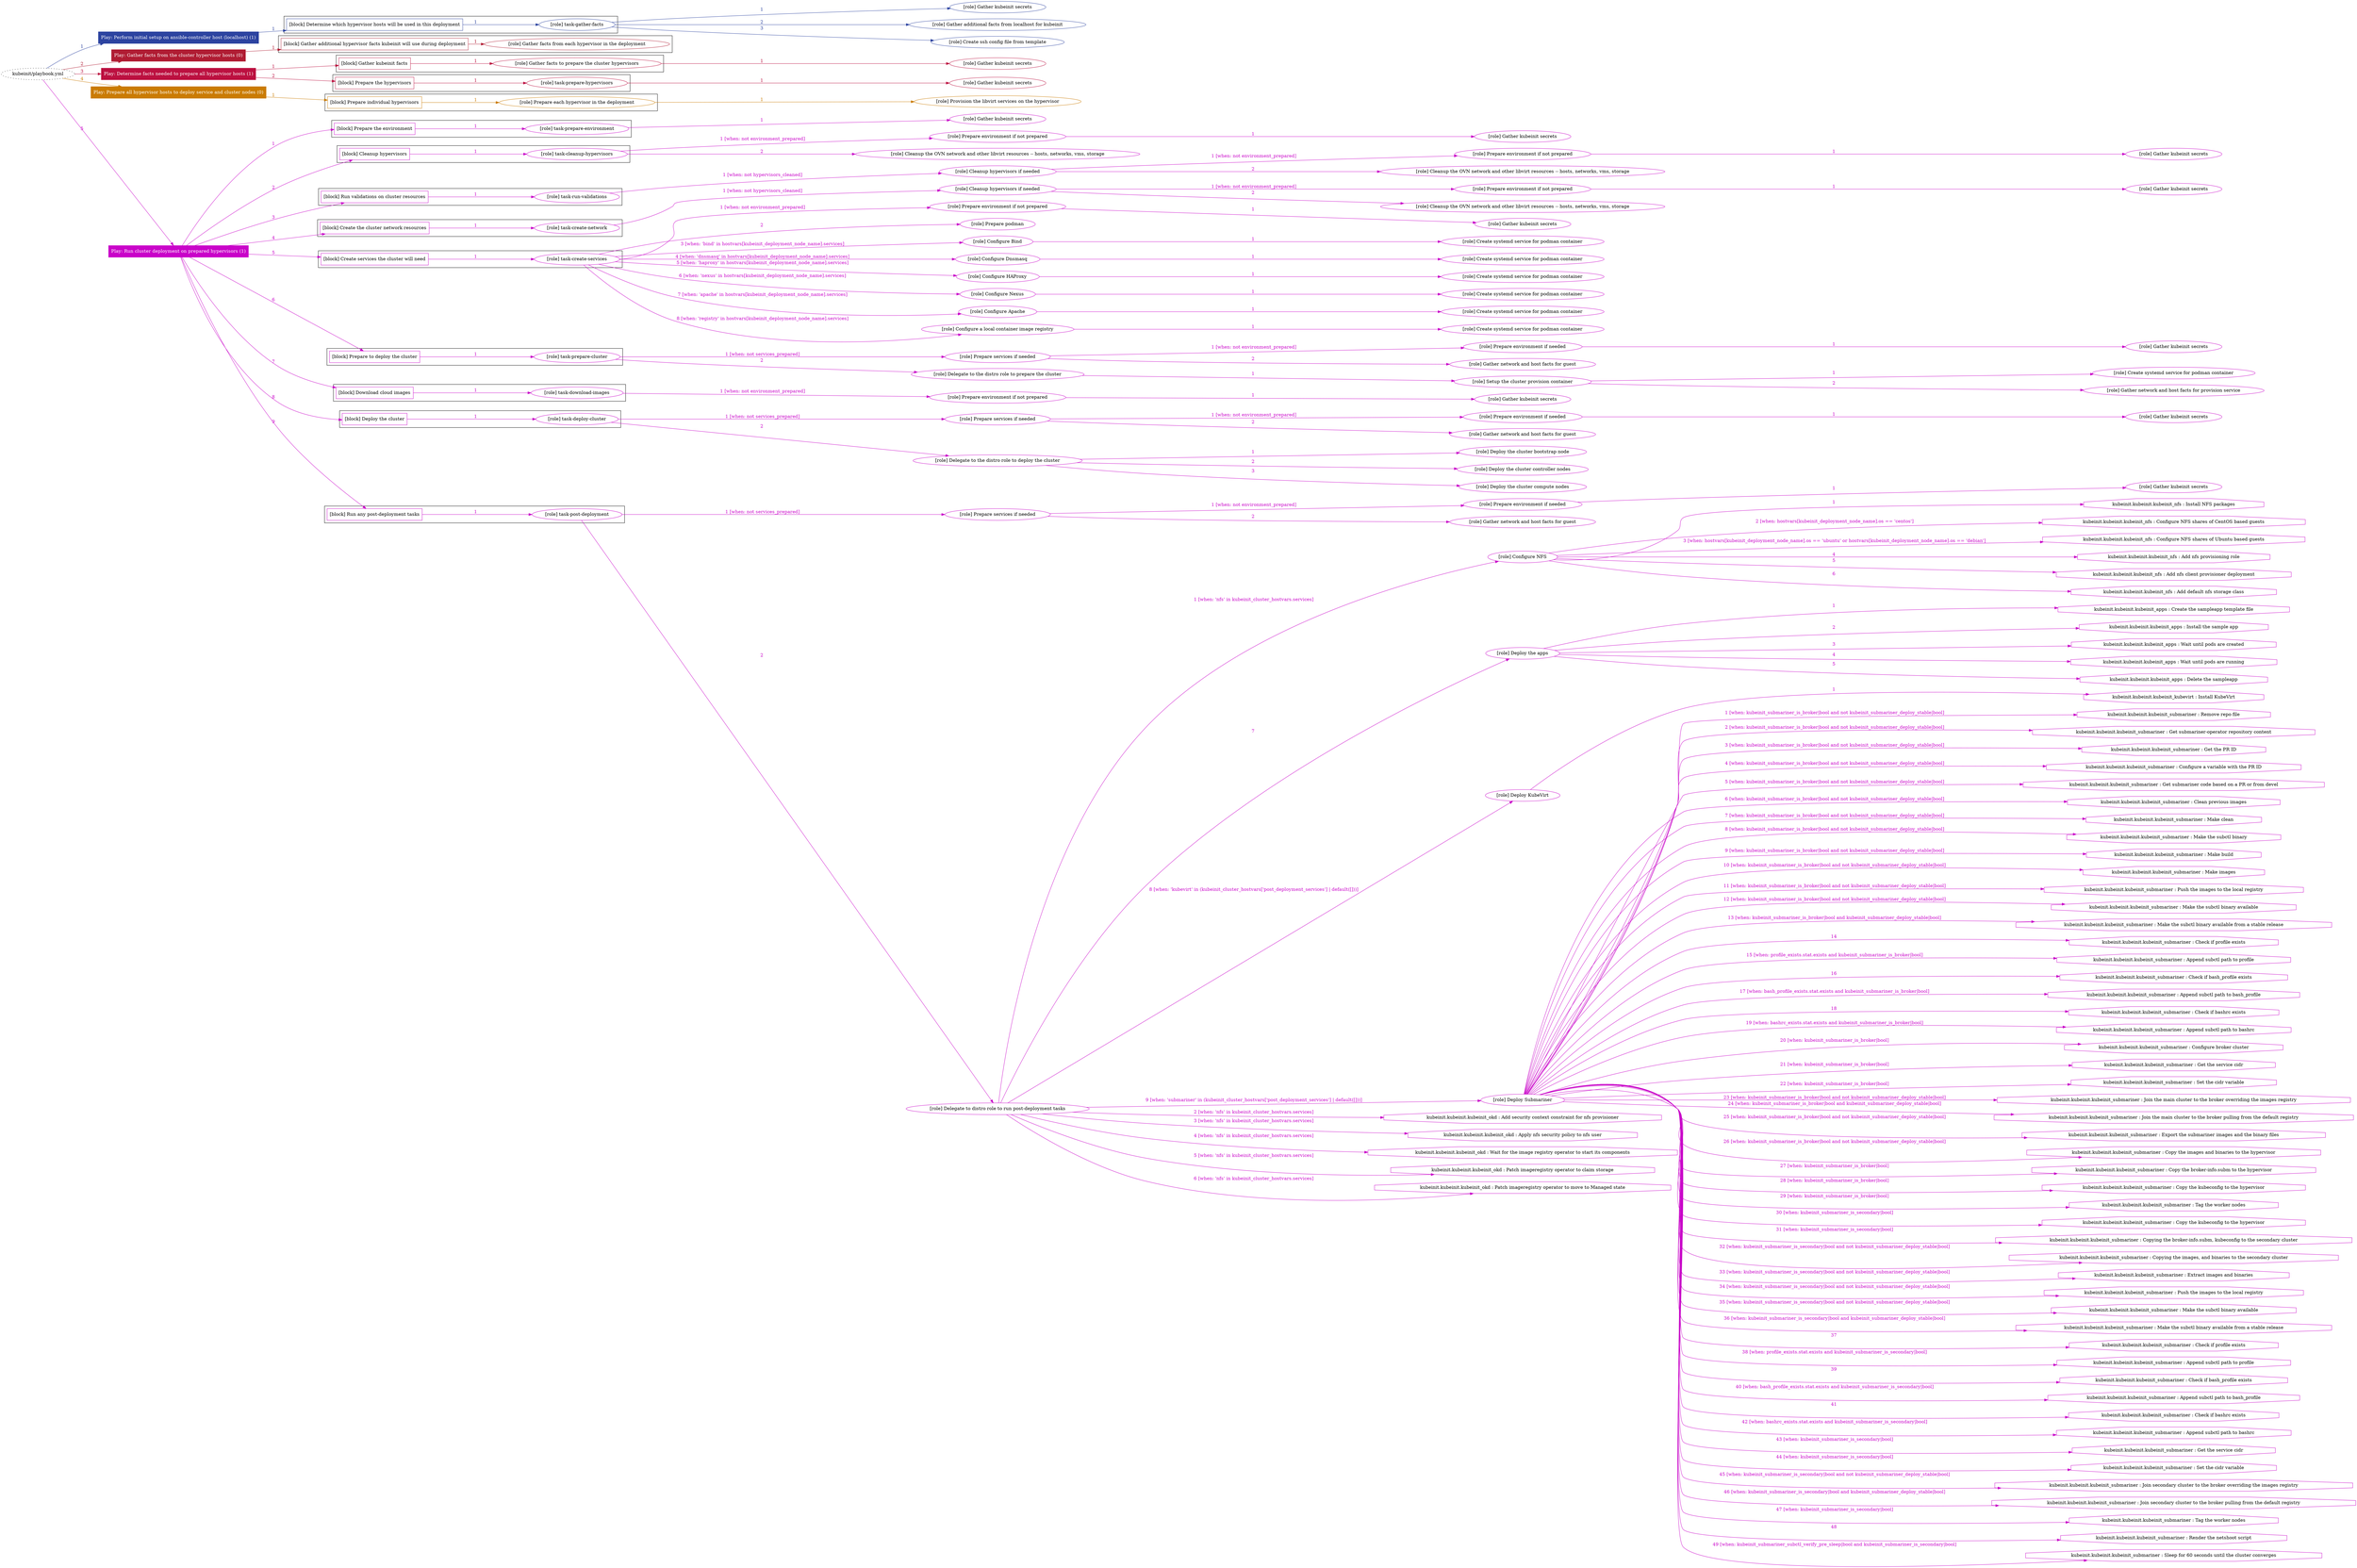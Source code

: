 digraph {
	graph [concentrate=true ordering=in rankdir=LR ratio=fill]
	edge [esep=5 sep=10]
	"kubeinit/playbook.yml" [URL="/home/runner/work/kubeinit/kubeinit/kubeinit/playbook.yml" id=playbook_27c93553 style=dotted]
	play_44c7cfe9 [label="Play: Perform initial setup on ansible-controller host (localhost) (1)" URL="/home/runner/work/kubeinit/kubeinit/kubeinit/playbook.yml" color="#2c43a0" fontcolor="#ffffff" id=play_44c7cfe9 shape=box style=filled tooltip=localhost]
	"kubeinit/playbook.yml" -> play_44c7cfe9 [label="1 " color="#2c43a0" fontcolor="#2c43a0" id=edge_73daa774 labeltooltip="1 " tooltip="1 "]
	subgraph "Gather kubeinit secrets" {
		role_d81eb4fa [label="[role] Gather kubeinit secrets" URL="/home/runner/.ansible/collections/ansible_collections/kubeinit/kubeinit/roles/kubeinit_prepare/tasks/build_hypervisors_group.yml" color="#2c43a0" id=role_d81eb4fa tooltip="Gather kubeinit secrets"]
	}
	subgraph "Gather additional facts from localhost for kubeinit" {
		role_41ab871f [label="[role] Gather additional facts from localhost for kubeinit" URL="/home/runner/.ansible/collections/ansible_collections/kubeinit/kubeinit/roles/kubeinit_prepare/tasks/build_hypervisors_group.yml" color="#2c43a0" id=role_41ab871f tooltip="Gather additional facts from localhost for kubeinit"]
	}
	subgraph "Create ssh config file from template" {
		role_f07cf75d [label="[role] Create ssh config file from template" URL="/home/runner/.ansible/collections/ansible_collections/kubeinit/kubeinit/roles/kubeinit_prepare/tasks/build_hypervisors_group.yml" color="#2c43a0" id=role_f07cf75d tooltip="Create ssh config file from template"]
	}
	subgraph "task-gather-facts" {
		role_185f4084 [label="[role] task-gather-facts" URL="/home/runner/work/kubeinit/kubeinit/kubeinit/playbook.yml" color="#2c43a0" id=role_185f4084 tooltip="task-gather-facts"]
		role_185f4084 -> role_d81eb4fa [label="1 " color="#2c43a0" fontcolor="#2c43a0" id=edge_f5aff862 labeltooltip="1 " tooltip="1 "]
		role_185f4084 -> role_41ab871f [label="2 " color="#2c43a0" fontcolor="#2c43a0" id=edge_92ecf542 labeltooltip="2 " tooltip="2 "]
		role_185f4084 -> role_f07cf75d [label="3 " color="#2c43a0" fontcolor="#2c43a0" id=edge_c2c312e7 labeltooltip="3 " tooltip="3 "]
	}
	subgraph "Play: Perform initial setup on ansible-controller host (localhost) (1)" {
		play_44c7cfe9 -> block_bf57b9ff [label=1 color="#2c43a0" fontcolor="#2c43a0" id=edge_023c2e7a labeltooltip=1 tooltip=1]
		subgraph cluster_block_bf57b9ff {
			block_bf57b9ff [label="[block] Determine which hypervisor hosts will be used in this deployment" URL="/home/runner/work/kubeinit/kubeinit/kubeinit/playbook.yml" color="#2c43a0" id=block_bf57b9ff labeltooltip="Determine which hypervisor hosts will be used in this deployment" shape=box tooltip="Determine which hypervisor hosts will be used in this deployment"]
			block_bf57b9ff -> role_185f4084 [label="1 " color="#2c43a0" fontcolor="#2c43a0" id=edge_a47e9e52 labeltooltip="1 " tooltip="1 "]
		}
	}
	play_f18cd319 [label="Play: Gather facts from the cluster hypervisor hosts (0)" URL="/home/runner/work/kubeinit/kubeinit/kubeinit/playbook.yml" color="#b01c33" fontcolor="#ffffff" id=play_f18cd319 shape=box style=filled tooltip="Play: Gather facts from the cluster hypervisor hosts (0)"]
	"kubeinit/playbook.yml" -> play_f18cd319 [label="2 " color="#b01c33" fontcolor="#b01c33" id=edge_0f5d4cda labeltooltip="2 " tooltip="2 "]
	subgraph "Gather facts from each hypervisor in the deployment" {
		role_3a3f7c2a [label="[role] Gather facts from each hypervisor in the deployment" URL="/home/runner/work/kubeinit/kubeinit/kubeinit/playbook.yml" color="#b01c33" id=role_3a3f7c2a tooltip="Gather facts from each hypervisor in the deployment"]
	}
	subgraph "Play: Gather facts from the cluster hypervisor hosts (0)" {
		play_f18cd319 -> block_e0e25641 [label=1 color="#b01c33" fontcolor="#b01c33" id=edge_2dc4a927 labeltooltip=1 tooltip=1]
		subgraph cluster_block_e0e25641 {
			block_e0e25641 [label="[block] Gather additional hypervisor facts kubeinit will use during deployment" URL="/home/runner/work/kubeinit/kubeinit/kubeinit/playbook.yml" color="#b01c33" id=block_e0e25641 labeltooltip="Gather additional hypervisor facts kubeinit will use during deployment" shape=box tooltip="Gather additional hypervisor facts kubeinit will use during deployment"]
			block_e0e25641 -> role_3a3f7c2a [label="1 " color="#b01c33" fontcolor="#b01c33" id=edge_54e98b31 labeltooltip="1 " tooltip="1 "]
		}
	}
	play_2a3cfaef [label="Play: Determine facts needed to prepare all hypervisor hosts (1)" URL="/home/runner/work/kubeinit/kubeinit/kubeinit/playbook.yml" color="#bc1040" fontcolor="#ffffff" id=play_2a3cfaef shape=box style=filled tooltip=localhost]
	"kubeinit/playbook.yml" -> play_2a3cfaef [label="3 " color="#bc1040" fontcolor="#bc1040" id=edge_af73b531 labeltooltip="3 " tooltip="3 "]
	subgraph "Gather kubeinit secrets" {
		role_6be29722 [label="[role] Gather kubeinit secrets" URL="/home/runner/.ansible/collections/ansible_collections/kubeinit/kubeinit/roles/kubeinit_prepare/tasks/gather_kubeinit_facts.yml" color="#bc1040" id=role_6be29722 tooltip="Gather kubeinit secrets"]
	}
	subgraph "Gather facts to prepare the cluster hypervisors" {
		role_69f5e6d5 [label="[role] Gather facts to prepare the cluster hypervisors" URL="/home/runner/work/kubeinit/kubeinit/kubeinit/playbook.yml" color="#bc1040" id=role_69f5e6d5 tooltip="Gather facts to prepare the cluster hypervisors"]
		role_69f5e6d5 -> role_6be29722 [label="1 " color="#bc1040" fontcolor="#bc1040" id=edge_a3d9ca64 labeltooltip="1 " tooltip="1 "]
	}
	subgraph "Gather kubeinit secrets" {
		role_9755fe5c [label="[role] Gather kubeinit secrets" URL="/home/runner/.ansible/collections/ansible_collections/kubeinit/kubeinit/roles/kubeinit_prepare/tasks/gather_kubeinit_facts.yml" color="#bc1040" id=role_9755fe5c tooltip="Gather kubeinit secrets"]
	}
	subgraph "task-prepare-hypervisors" {
		role_337358a5 [label="[role] task-prepare-hypervisors" URL="/home/runner/work/kubeinit/kubeinit/kubeinit/playbook.yml" color="#bc1040" id=role_337358a5 tooltip="task-prepare-hypervisors"]
		role_337358a5 -> role_9755fe5c [label="1 " color="#bc1040" fontcolor="#bc1040" id=edge_dcbd405d labeltooltip="1 " tooltip="1 "]
	}
	subgraph "Play: Determine facts needed to prepare all hypervisor hosts (1)" {
		play_2a3cfaef -> block_9818a6b1 [label=1 color="#bc1040" fontcolor="#bc1040" id=edge_c6f9da48 labeltooltip=1 tooltip=1]
		subgraph cluster_block_9818a6b1 {
			block_9818a6b1 [label="[block] Gather kubeinit facts" URL="/home/runner/work/kubeinit/kubeinit/kubeinit/playbook.yml" color="#bc1040" id=block_9818a6b1 labeltooltip="Gather kubeinit facts" shape=box tooltip="Gather kubeinit facts"]
			block_9818a6b1 -> role_69f5e6d5 [label="1 " color="#bc1040" fontcolor="#bc1040" id=edge_b529beee labeltooltip="1 " tooltip="1 "]
		}
		play_2a3cfaef -> block_59774684 [label=2 color="#bc1040" fontcolor="#bc1040" id=edge_b6c705a9 labeltooltip=2 tooltip=2]
		subgraph cluster_block_59774684 {
			block_59774684 [label="[block] Prepare the hypervisors" URL="/home/runner/work/kubeinit/kubeinit/kubeinit/playbook.yml" color="#bc1040" id=block_59774684 labeltooltip="Prepare the hypervisors" shape=box tooltip="Prepare the hypervisors"]
			block_59774684 -> role_337358a5 [label="1 " color="#bc1040" fontcolor="#bc1040" id=edge_581f16e6 labeltooltip="1 " tooltip="1 "]
		}
	}
	play_cd12dd45 [label="Play: Prepare all hypervisor hosts to deploy service and cluster nodes (0)" URL="/home/runner/work/kubeinit/kubeinit/kubeinit/playbook.yml" color="#ca7b01" fontcolor="#ffffff" id=play_cd12dd45 shape=box style=filled tooltip="Play: Prepare all hypervisor hosts to deploy service and cluster nodes (0)"]
	"kubeinit/playbook.yml" -> play_cd12dd45 [label="4 " color="#ca7b01" fontcolor="#ca7b01" id=edge_1f85cd92 labeltooltip="4 " tooltip="4 "]
	subgraph "Provision the libvirt services on the hypervisor" {
		role_84e8ea10 [label="[role] Provision the libvirt services on the hypervisor" URL="/home/runner/.ansible/collections/ansible_collections/kubeinit/kubeinit/roles/kubeinit_prepare/tasks/prepare_hypervisor.yml" color="#ca7b01" id=role_84e8ea10 tooltip="Provision the libvirt services on the hypervisor"]
	}
	subgraph "Prepare each hypervisor in the deployment" {
		role_5145c8c0 [label="[role] Prepare each hypervisor in the deployment" URL="/home/runner/work/kubeinit/kubeinit/kubeinit/playbook.yml" color="#ca7b01" id=role_5145c8c0 tooltip="Prepare each hypervisor in the deployment"]
		role_5145c8c0 -> role_84e8ea10 [label="1 " color="#ca7b01" fontcolor="#ca7b01" id=edge_c2bbdb5f labeltooltip="1 " tooltip="1 "]
	}
	subgraph "Play: Prepare all hypervisor hosts to deploy service and cluster nodes (0)" {
		play_cd12dd45 -> block_1186de91 [label=1 color="#ca7b01" fontcolor="#ca7b01" id=edge_2c51a521 labeltooltip=1 tooltip=1]
		subgraph cluster_block_1186de91 {
			block_1186de91 [label="[block] Prepare individual hypervisors" URL="/home/runner/work/kubeinit/kubeinit/kubeinit/playbook.yml" color="#ca7b01" id=block_1186de91 labeltooltip="Prepare individual hypervisors" shape=box tooltip="Prepare individual hypervisors"]
			block_1186de91 -> role_5145c8c0 [label="1 " color="#ca7b01" fontcolor="#ca7b01" id=edge_2bb00012 labeltooltip="1 " tooltip="1 "]
		}
	}
	play_c7f8ba2d [label="Play: Run cluster deployment on prepared hypervisors (1)" URL="/home/runner/work/kubeinit/kubeinit/kubeinit/playbook.yml" color="#c903c9" fontcolor="#ffffff" id=play_c7f8ba2d shape=box style=filled tooltip=localhost]
	"kubeinit/playbook.yml" -> play_c7f8ba2d [label="5 " color="#c903c9" fontcolor="#c903c9" id=edge_25f60a16 labeltooltip="5 " tooltip="5 "]
	subgraph "Gather kubeinit secrets" {
		role_ed088ae9 [label="[role] Gather kubeinit secrets" URL="/home/runner/.ansible/collections/ansible_collections/kubeinit/kubeinit/roles/kubeinit_prepare/tasks/gather_kubeinit_facts.yml" color="#c903c9" id=role_ed088ae9 tooltip="Gather kubeinit secrets"]
	}
	subgraph "task-prepare-environment" {
		role_ff78c3d6 [label="[role] task-prepare-environment" URL="/home/runner/work/kubeinit/kubeinit/kubeinit/playbook.yml" color="#c903c9" id=role_ff78c3d6 tooltip="task-prepare-environment"]
		role_ff78c3d6 -> role_ed088ae9 [label="1 " color="#c903c9" fontcolor="#c903c9" id=edge_8332e35c labeltooltip="1 " tooltip="1 "]
	}
	subgraph "Gather kubeinit secrets" {
		role_0746ec81 [label="[role] Gather kubeinit secrets" URL="/home/runner/.ansible/collections/ansible_collections/kubeinit/kubeinit/roles/kubeinit_prepare/tasks/gather_kubeinit_facts.yml" color="#c903c9" id=role_0746ec81 tooltip="Gather kubeinit secrets"]
	}
	subgraph "Prepare environment if not prepared" {
		role_322d11a0 [label="[role] Prepare environment if not prepared" URL="/home/runner/.ansible/collections/ansible_collections/kubeinit/kubeinit/roles/kubeinit_prepare/tasks/cleanup_hypervisors.yml" color="#c903c9" id=role_322d11a0 tooltip="Prepare environment if not prepared"]
		role_322d11a0 -> role_0746ec81 [label="1 " color="#c903c9" fontcolor="#c903c9" id=edge_a8e862e3 labeltooltip="1 " tooltip="1 "]
	}
	subgraph "Cleanup the OVN network and other libvirt resources -- hosts, networks, vms, storage" {
		role_74d1fa49 [label="[role] Cleanup the OVN network and other libvirt resources -- hosts, networks, vms, storage" URL="/home/runner/.ansible/collections/ansible_collections/kubeinit/kubeinit/roles/kubeinit_prepare/tasks/cleanup_hypervisors.yml" color="#c903c9" id=role_74d1fa49 tooltip="Cleanup the OVN network and other libvirt resources -- hosts, networks, vms, storage"]
	}
	subgraph "task-cleanup-hypervisors" {
		role_e2e82650 [label="[role] task-cleanup-hypervisors" URL="/home/runner/work/kubeinit/kubeinit/kubeinit/playbook.yml" color="#c903c9" id=role_e2e82650 tooltip="task-cleanup-hypervisors"]
		role_e2e82650 -> role_322d11a0 [label="1 [when: not environment_prepared]" color="#c903c9" fontcolor="#c903c9" id=edge_8c0b301d labeltooltip="1 [when: not environment_prepared]" tooltip="1 [when: not environment_prepared]"]
		role_e2e82650 -> role_74d1fa49 [label="2 " color="#c903c9" fontcolor="#c903c9" id=edge_5825226b labeltooltip="2 " tooltip="2 "]
	}
	subgraph "Gather kubeinit secrets" {
		role_fd116cab [label="[role] Gather kubeinit secrets" URL="/home/runner/.ansible/collections/ansible_collections/kubeinit/kubeinit/roles/kubeinit_prepare/tasks/gather_kubeinit_facts.yml" color="#c903c9" id=role_fd116cab tooltip="Gather kubeinit secrets"]
	}
	subgraph "Prepare environment if not prepared" {
		role_44fc5a05 [label="[role] Prepare environment if not prepared" URL="/home/runner/.ansible/collections/ansible_collections/kubeinit/kubeinit/roles/kubeinit_prepare/tasks/cleanup_hypervisors.yml" color="#c903c9" id=role_44fc5a05 tooltip="Prepare environment if not prepared"]
		role_44fc5a05 -> role_fd116cab [label="1 " color="#c903c9" fontcolor="#c903c9" id=edge_b0191b48 labeltooltip="1 " tooltip="1 "]
	}
	subgraph "Cleanup the OVN network and other libvirt resources -- hosts, networks, vms, storage" {
		role_2b7d06fb [label="[role] Cleanup the OVN network and other libvirt resources -- hosts, networks, vms, storage" URL="/home/runner/.ansible/collections/ansible_collections/kubeinit/kubeinit/roles/kubeinit_prepare/tasks/cleanup_hypervisors.yml" color="#c903c9" id=role_2b7d06fb tooltip="Cleanup the OVN network and other libvirt resources -- hosts, networks, vms, storage"]
	}
	subgraph "Cleanup hypervisors if needed" {
		role_a96cdd56 [label="[role] Cleanup hypervisors if needed" URL="/home/runner/.ansible/collections/ansible_collections/kubeinit/kubeinit/roles/kubeinit_validations/tasks/main.yml" color="#c903c9" id=role_a96cdd56 tooltip="Cleanup hypervisors if needed"]
		role_a96cdd56 -> role_44fc5a05 [label="1 [when: not environment_prepared]" color="#c903c9" fontcolor="#c903c9" id=edge_3923f24d labeltooltip="1 [when: not environment_prepared]" tooltip="1 [when: not environment_prepared]"]
		role_a96cdd56 -> role_2b7d06fb [label="2 " color="#c903c9" fontcolor="#c903c9" id=edge_a8f701f5 labeltooltip="2 " tooltip="2 "]
	}
	subgraph "task-run-validations" {
		role_94ea04fb [label="[role] task-run-validations" URL="/home/runner/work/kubeinit/kubeinit/kubeinit/playbook.yml" color="#c903c9" id=role_94ea04fb tooltip="task-run-validations"]
		role_94ea04fb -> role_a96cdd56 [label="1 [when: not hypervisors_cleaned]" color="#c903c9" fontcolor="#c903c9" id=edge_8cd31a3d labeltooltip="1 [when: not hypervisors_cleaned]" tooltip="1 [when: not hypervisors_cleaned]"]
	}
	subgraph "Gather kubeinit secrets" {
		role_8823c5e4 [label="[role] Gather kubeinit secrets" URL="/home/runner/.ansible/collections/ansible_collections/kubeinit/kubeinit/roles/kubeinit_prepare/tasks/gather_kubeinit_facts.yml" color="#c903c9" id=role_8823c5e4 tooltip="Gather kubeinit secrets"]
	}
	subgraph "Prepare environment if not prepared" {
		role_5e8fe2a2 [label="[role] Prepare environment if not prepared" URL="/home/runner/.ansible/collections/ansible_collections/kubeinit/kubeinit/roles/kubeinit_prepare/tasks/cleanup_hypervisors.yml" color="#c903c9" id=role_5e8fe2a2 tooltip="Prepare environment if not prepared"]
		role_5e8fe2a2 -> role_8823c5e4 [label="1 " color="#c903c9" fontcolor="#c903c9" id=edge_c1c160f9 labeltooltip="1 " tooltip="1 "]
	}
	subgraph "Cleanup the OVN network and other libvirt resources -- hosts, networks, vms, storage" {
		role_30af8091 [label="[role] Cleanup the OVN network and other libvirt resources -- hosts, networks, vms, storage" URL="/home/runner/.ansible/collections/ansible_collections/kubeinit/kubeinit/roles/kubeinit_prepare/tasks/cleanup_hypervisors.yml" color="#c903c9" id=role_30af8091 tooltip="Cleanup the OVN network and other libvirt resources -- hosts, networks, vms, storage"]
	}
	subgraph "Cleanup hypervisors if needed" {
		role_8b74d5d3 [label="[role] Cleanup hypervisors if needed" URL="/home/runner/.ansible/collections/ansible_collections/kubeinit/kubeinit/roles/kubeinit_libvirt/tasks/create_network.yml" color="#c903c9" id=role_8b74d5d3 tooltip="Cleanup hypervisors if needed"]
		role_8b74d5d3 -> role_5e8fe2a2 [label="1 [when: not environment_prepared]" color="#c903c9" fontcolor="#c903c9" id=edge_f22d8192 labeltooltip="1 [when: not environment_prepared]" tooltip="1 [when: not environment_prepared]"]
		role_8b74d5d3 -> role_30af8091 [label="2 " color="#c903c9" fontcolor="#c903c9" id=edge_6c6a71fe labeltooltip="2 " tooltip="2 "]
	}
	subgraph "task-create-network" {
		role_751ba3bb [label="[role] task-create-network" URL="/home/runner/work/kubeinit/kubeinit/kubeinit/playbook.yml" color="#c903c9" id=role_751ba3bb tooltip="task-create-network"]
		role_751ba3bb -> role_8b74d5d3 [label="1 [when: not hypervisors_cleaned]" color="#c903c9" fontcolor="#c903c9" id=edge_9d3e6154 labeltooltip="1 [when: not hypervisors_cleaned]" tooltip="1 [when: not hypervisors_cleaned]"]
	}
	subgraph "Gather kubeinit secrets" {
		role_ea46bb35 [label="[role] Gather kubeinit secrets" URL="/home/runner/.ansible/collections/ansible_collections/kubeinit/kubeinit/roles/kubeinit_prepare/tasks/gather_kubeinit_facts.yml" color="#c903c9" id=role_ea46bb35 tooltip="Gather kubeinit secrets"]
	}
	subgraph "Prepare environment if not prepared" {
		role_f1c9983a [label="[role] Prepare environment if not prepared" URL="/home/runner/.ansible/collections/ansible_collections/kubeinit/kubeinit/roles/kubeinit_services/tasks/main.yml" color="#c903c9" id=role_f1c9983a tooltip="Prepare environment if not prepared"]
		role_f1c9983a -> role_ea46bb35 [label="1 " color="#c903c9" fontcolor="#c903c9" id=edge_298bf901 labeltooltip="1 " tooltip="1 "]
	}
	subgraph "Prepare podman" {
		role_1970bd01 [label="[role] Prepare podman" URL="/home/runner/.ansible/collections/ansible_collections/kubeinit/kubeinit/roles/kubeinit_services/tasks/00_create_service_pod.yml" color="#c903c9" id=role_1970bd01 tooltip="Prepare podman"]
	}
	subgraph "Create systemd service for podman container" {
		role_5dbb8a61 [label="[role] Create systemd service for podman container" URL="/home/runner/.ansible/collections/ansible_collections/kubeinit/kubeinit/roles/kubeinit_bind/tasks/main.yml" color="#c903c9" id=role_5dbb8a61 tooltip="Create systemd service for podman container"]
	}
	subgraph "Configure Bind" {
		role_a76ceddf [label="[role] Configure Bind" URL="/home/runner/.ansible/collections/ansible_collections/kubeinit/kubeinit/roles/kubeinit_services/tasks/start_services_containers.yml" color="#c903c9" id=role_a76ceddf tooltip="Configure Bind"]
		role_a76ceddf -> role_5dbb8a61 [label="1 " color="#c903c9" fontcolor="#c903c9" id=edge_0bc0edc7 labeltooltip="1 " tooltip="1 "]
	}
	subgraph "Create systemd service for podman container" {
		role_a1566fb5 [label="[role] Create systemd service for podman container" URL="/home/runner/.ansible/collections/ansible_collections/kubeinit/kubeinit/roles/kubeinit_dnsmasq/tasks/main.yml" color="#c903c9" id=role_a1566fb5 tooltip="Create systemd service for podman container"]
	}
	subgraph "Configure Dnsmasq" {
		role_d34ca6a0 [label="[role] Configure Dnsmasq" URL="/home/runner/.ansible/collections/ansible_collections/kubeinit/kubeinit/roles/kubeinit_services/tasks/start_services_containers.yml" color="#c903c9" id=role_d34ca6a0 tooltip="Configure Dnsmasq"]
		role_d34ca6a0 -> role_a1566fb5 [label="1 " color="#c903c9" fontcolor="#c903c9" id=edge_da2cd4a4 labeltooltip="1 " tooltip="1 "]
	}
	subgraph "Create systemd service for podman container" {
		role_ea615a5e [label="[role] Create systemd service for podman container" URL="/home/runner/.ansible/collections/ansible_collections/kubeinit/kubeinit/roles/kubeinit_haproxy/tasks/main.yml" color="#c903c9" id=role_ea615a5e tooltip="Create systemd service for podman container"]
	}
	subgraph "Configure HAProxy" {
		role_807b1222 [label="[role] Configure HAProxy" URL="/home/runner/.ansible/collections/ansible_collections/kubeinit/kubeinit/roles/kubeinit_services/tasks/start_services_containers.yml" color="#c903c9" id=role_807b1222 tooltip="Configure HAProxy"]
		role_807b1222 -> role_ea615a5e [label="1 " color="#c903c9" fontcolor="#c903c9" id=edge_e64bd5c2 labeltooltip="1 " tooltip="1 "]
	}
	subgraph "Create systemd service for podman container" {
		role_6b75fd40 [label="[role] Create systemd service for podman container" URL="/home/runner/.ansible/collections/ansible_collections/kubeinit/kubeinit/roles/kubeinit_nexus/tasks/main.yml" color="#c903c9" id=role_6b75fd40 tooltip="Create systemd service for podman container"]
	}
	subgraph "Configure Nexus" {
		role_e7ae6562 [label="[role] Configure Nexus" URL="/home/runner/.ansible/collections/ansible_collections/kubeinit/kubeinit/roles/kubeinit_services/tasks/start_services_containers.yml" color="#c903c9" id=role_e7ae6562 tooltip="Configure Nexus"]
		role_e7ae6562 -> role_6b75fd40 [label="1 " color="#c903c9" fontcolor="#c903c9" id=edge_967a76b5 labeltooltip="1 " tooltip="1 "]
	}
	subgraph "Create systemd service for podman container" {
		role_0306c048 [label="[role] Create systemd service for podman container" URL="/home/runner/.ansible/collections/ansible_collections/kubeinit/kubeinit/roles/kubeinit_apache/tasks/main.yml" color="#c903c9" id=role_0306c048 tooltip="Create systemd service for podman container"]
	}
	subgraph "Configure Apache" {
		role_0353baf2 [label="[role] Configure Apache" URL="/home/runner/.ansible/collections/ansible_collections/kubeinit/kubeinit/roles/kubeinit_services/tasks/start_services_containers.yml" color="#c903c9" id=role_0353baf2 tooltip="Configure Apache"]
		role_0353baf2 -> role_0306c048 [label="1 " color="#c903c9" fontcolor="#c903c9" id=edge_c6f0678c labeltooltip="1 " tooltip="1 "]
	}
	subgraph "Create systemd service for podman container" {
		role_0de7c247 [label="[role] Create systemd service for podman container" URL="/home/runner/.ansible/collections/ansible_collections/kubeinit/kubeinit/roles/kubeinit_registry/tasks/main.yml" color="#c903c9" id=role_0de7c247 tooltip="Create systemd service for podman container"]
	}
	subgraph "Configure a local container image registry" {
		role_48b52bdf [label="[role] Configure a local container image registry" URL="/home/runner/.ansible/collections/ansible_collections/kubeinit/kubeinit/roles/kubeinit_services/tasks/start_services_containers.yml" color="#c903c9" id=role_48b52bdf tooltip="Configure a local container image registry"]
		role_48b52bdf -> role_0de7c247 [label="1 " color="#c903c9" fontcolor="#c903c9" id=edge_fc22a97b labeltooltip="1 " tooltip="1 "]
	}
	subgraph "task-create-services" {
		role_d66a4275 [label="[role] task-create-services" URL="/home/runner/work/kubeinit/kubeinit/kubeinit/playbook.yml" color="#c903c9" id=role_d66a4275 tooltip="task-create-services"]
		role_d66a4275 -> role_f1c9983a [label="1 [when: not environment_prepared]" color="#c903c9" fontcolor="#c903c9" id=edge_a41e7c3d labeltooltip="1 [when: not environment_prepared]" tooltip="1 [when: not environment_prepared]"]
		role_d66a4275 -> role_1970bd01 [label="2 " color="#c903c9" fontcolor="#c903c9" id=edge_a0192d71 labeltooltip="2 " tooltip="2 "]
		role_d66a4275 -> role_a76ceddf [label="3 [when: 'bind' in hostvars[kubeinit_deployment_node_name].services]" color="#c903c9" fontcolor="#c903c9" id=edge_50e1d9aa labeltooltip="3 [when: 'bind' in hostvars[kubeinit_deployment_node_name].services]" tooltip="3 [when: 'bind' in hostvars[kubeinit_deployment_node_name].services]"]
		role_d66a4275 -> role_d34ca6a0 [label="4 [when: 'dnsmasq' in hostvars[kubeinit_deployment_node_name].services]" color="#c903c9" fontcolor="#c903c9" id=edge_61b95d3c labeltooltip="4 [when: 'dnsmasq' in hostvars[kubeinit_deployment_node_name].services]" tooltip="4 [when: 'dnsmasq' in hostvars[kubeinit_deployment_node_name].services]"]
		role_d66a4275 -> role_807b1222 [label="5 [when: 'haproxy' in hostvars[kubeinit_deployment_node_name].services]" color="#c903c9" fontcolor="#c903c9" id=edge_8dcaa036 labeltooltip="5 [when: 'haproxy' in hostvars[kubeinit_deployment_node_name].services]" tooltip="5 [when: 'haproxy' in hostvars[kubeinit_deployment_node_name].services]"]
		role_d66a4275 -> role_e7ae6562 [label="6 [when: 'nexus' in hostvars[kubeinit_deployment_node_name].services]" color="#c903c9" fontcolor="#c903c9" id=edge_5ba7647f labeltooltip="6 [when: 'nexus' in hostvars[kubeinit_deployment_node_name].services]" tooltip="6 [when: 'nexus' in hostvars[kubeinit_deployment_node_name].services]"]
		role_d66a4275 -> role_0353baf2 [label="7 [when: 'apache' in hostvars[kubeinit_deployment_node_name].services]" color="#c903c9" fontcolor="#c903c9" id=edge_19c8997c labeltooltip="7 [when: 'apache' in hostvars[kubeinit_deployment_node_name].services]" tooltip="7 [when: 'apache' in hostvars[kubeinit_deployment_node_name].services]"]
		role_d66a4275 -> role_48b52bdf [label="8 [when: 'registry' in hostvars[kubeinit_deployment_node_name].services]" color="#c903c9" fontcolor="#c903c9" id=edge_4c285c98 labeltooltip="8 [when: 'registry' in hostvars[kubeinit_deployment_node_name].services]" tooltip="8 [when: 'registry' in hostvars[kubeinit_deployment_node_name].services]"]
	}
	subgraph "Gather kubeinit secrets" {
		role_fc7e6f3a [label="[role] Gather kubeinit secrets" URL="/home/runner/.ansible/collections/ansible_collections/kubeinit/kubeinit/roles/kubeinit_prepare/tasks/gather_kubeinit_facts.yml" color="#c903c9" id=role_fc7e6f3a tooltip="Gather kubeinit secrets"]
	}
	subgraph "Prepare environment if needed" {
		role_27c7c200 [label="[role] Prepare environment if needed" URL="/home/runner/.ansible/collections/ansible_collections/kubeinit/kubeinit/roles/kubeinit_services/tasks/prepare_services.yml" color="#c903c9" id=role_27c7c200 tooltip="Prepare environment if needed"]
		role_27c7c200 -> role_fc7e6f3a [label="1 " color="#c903c9" fontcolor="#c903c9" id=edge_0c74ac38 labeltooltip="1 " tooltip="1 "]
	}
	subgraph "Gather network and host facts for guest" {
		role_934f243d [label="[role] Gather network and host facts for guest" URL="/home/runner/.ansible/collections/ansible_collections/kubeinit/kubeinit/roles/kubeinit_services/tasks/prepare_services.yml" color="#c903c9" id=role_934f243d tooltip="Gather network and host facts for guest"]
	}
	subgraph "Prepare services if needed" {
		role_9ddbe036 [label="[role] Prepare services if needed" URL="/home/runner/.ansible/collections/ansible_collections/kubeinit/kubeinit/roles/kubeinit_prepare/tasks/prepare_cluster.yml" color="#c903c9" id=role_9ddbe036 tooltip="Prepare services if needed"]
		role_9ddbe036 -> role_27c7c200 [label="1 [when: not environment_prepared]" color="#c903c9" fontcolor="#c903c9" id=edge_0d9d27fe labeltooltip="1 [when: not environment_prepared]" tooltip="1 [when: not environment_prepared]"]
		role_9ddbe036 -> role_934f243d [label="2 " color="#c903c9" fontcolor="#c903c9" id=edge_5d5eec1c labeltooltip="2 " tooltip="2 "]
	}
	subgraph "Create systemd service for podman container" {
		role_26ffe832 [label="[role] Create systemd service for podman container" URL="/home/runner/.ansible/collections/ansible_collections/kubeinit/kubeinit/roles/kubeinit_services/tasks/create_provision_container.yml" color="#c903c9" id=role_26ffe832 tooltip="Create systemd service for podman container"]
	}
	subgraph "Gather network and host facts for provision service" {
		role_61491d23 [label="[role] Gather network and host facts for provision service" URL="/home/runner/.ansible/collections/ansible_collections/kubeinit/kubeinit/roles/kubeinit_services/tasks/create_provision_container.yml" color="#c903c9" id=role_61491d23 tooltip="Gather network and host facts for provision service"]
	}
	subgraph "Setup the cluster provision container" {
		role_4eb9d099 [label="[role] Setup the cluster provision container" URL="/home/runner/.ansible/collections/ansible_collections/kubeinit/kubeinit/roles/kubeinit_okd/tasks/prepare_cluster.yml" color="#c903c9" id=role_4eb9d099 tooltip="Setup the cluster provision container"]
		role_4eb9d099 -> role_26ffe832 [label="1 " color="#c903c9" fontcolor="#c903c9" id=edge_327ef404 labeltooltip="1 " tooltip="1 "]
		role_4eb9d099 -> role_61491d23 [label="2 " color="#c903c9" fontcolor="#c903c9" id=edge_d9f83a66 labeltooltip="2 " tooltip="2 "]
	}
	subgraph "Delegate to the distro role to prepare the cluster" {
		role_388ff325 [label="[role] Delegate to the distro role to prepare the cluster" URL="/home/runner/.ansible/collections/ansible_collections/kubeinit/kubeinit/roles/kubeinit_prepare/tasks/prepare_cluster.yml" color="#c903c9" id=role_388ff325 tooltip="Delegate to the distro role to prepare the cluster"]
		role_388ff325 -> role_4eb9d099 [label="1 " color="#c903c9" fontcolor="#c903c9" id=edge_e0e4a8ed labeltooltip="1 " tooltip="1 "]
	}
	subgraph "task-prepare-cluster" {
		role_b214fa0e [label="[role] task-prepare-cluster" URL="/home/runner/work/kubeinit/kubeinit/kubeinit/playbook.yml" color="#c903c9" id=role_b214fa0e tooltip="task-prepare-cluster"]
		role_b214fa0e -> role_9ddbe036 [label="1 [when: not services_prepared]" color="#c903c9" fontcolor="#c903c9" id=edge_4e4b6391 labeltooltip="1 [when: not services_prepared]" tooltip="1 [when: not services_prepared]"]
		role_b214fa0e -> role_388ff325 [label="2 " color="#c903c9" fontcolor="#c903c9" id=edge_16dcff16 labeltooltip="2 " tooltip="2 "]
	}
	subgraph "Gather kubeinit secrets" {
		role_54380481 [label="[role] Gather kubeinit secrets" URL="/home/runner/.ansible/collections/ansible_collections/kubeinit/kubeinit/roles/kubeinit_prepare/tasks/gather_kubeinit_facts.yml" color="#c903c9" id=role_54380481 tooltip="Gather kubeinit secrets"]
	}
	subgraph "Prepare environment if not prepared" {
		role_4fc9be68 [label="[role] Prepare environment if not prepared" URL="/home/runner/.ansible/collections/ansible_collections/kubeinit/kubeinit/roles/kubeinit_libvirt/tasks/download_cloud_images.yml" color="#c903c9" id=role_4fc9be68 tooltip="Prepare environment if not prepared"]
		role_4fc9be68 -> role_54380481 [label="1 " color="#c903c9" fontcolor="#c903c9" id=edge_89bc940f labeltooltip="1 " tooltip="1 "]
	}
	subgraph "task-download-images" {
		role_d336312f [label="[role] task-download-images" URL="/home/runner/work/kubeinit/kubeinit/kubeinit/playbook.yml" color="#c903c9" id=role_d336312f tooltip="task-download-images"]
		role_d336312f -> role_4fc9be68 [label="1 [when: not environment_prepared]" color="#c903c9" fontcolor="#c903c9" id=edge_31f8c3ee labeltooltip="1 [when: not environment_prepared]" tooltip="1 [when: not environment_prepared]"]
	}
	subgraph "Gather kubeinit secrets" {
		role_be7a3f05 [label="[role] Gather kubeinit secrets" URL="/home/runner/.ansible/collections/ansible_collections/kubeinit/kubeinit/roles/kubeinit_prepare/tasks/gather_kubeinit_facts.yml" color="#c903c9" id=role_be7a3f05 tooltip="Gather kubeinit secrets"]
	}
	subgraph "Prepare environment if needed" {
		role_271abbc6 [label="[role] Prepare environment if needed" URL="/home/runner/.ansible/collections/ansible_collections/kubeinit/kubeinit/roles/kubeinit_services/tasks/prepare_services.yml" color="#c903c9" id=role_271abbc6 tooltip="Prepare environment if needed"]
		role_271abbc6 -> role_be7a3f05 [label="1 " color="#c903c9" fontcolor="#c903c9" id=edge_26c968d3 labeltooltip="1 " tooltip="1 "]
	}
	subgraph "Gather network and host facts for guest" {
		role_3d50f51e [label="[role] Gather network and host facts for guest" URL="/home/runner/.ansible/collections/ansible_collections/kubeinit/kubeinit/roles/kubeinit_services/tasks/prepare_services.yml" color="#c903c9" id=role_3d50f51e tooltip="Gather network and host facts for guest"]
	}
	subgraph "Prepare services if needed" {
		role_44110c54 [label="[role] Prepare services if needed" URL="/home/runner/.ansible/collections/ansible_collections/kubeinit/kubeinit/roles/kubeinit_prepare/tasks/deploy_cluster.yml" color="#c903c9" id=role_44110c54 tooltip="Prepare services if needed"]
		role_44110c54 -> role_271abbc6 [label="1 [when: not environment_prepared]" color="#c903c9" fontcolor="#c903c9" id=edge_2935402b labeltooltip="1 [when: not environment_prepared]" tooltip="1 [when: not environment_prepared]"]
		role_44110c54 -> role_3d50f51e [label="2 " color="#c903c9" fontcolor="#c903c9" id=edge_9f1fff06 labeltooltip="2 " tooltip="2 "]
	}
	subgraph "Deploy the cluster bootstrap node" {
		role_dede04da [label="[role] Deploy the cluster bootstrap node" URL="/home/runner/.ansible/collections/ansible_collections/kubeinit/kubeinit/roles/kubeinit_okd/tasks/main.yml" color="#c903c9" id=role_dede04da tooltip="Deploy the cluster bootstrap node"]
	}
	subgraph "Deploy the cluster controller nodes" {
		role_812026f5 [label="[role] Deploy the cluster controller nodes" URL="/home/runner/.ansible/collections/ansible_collections/kubeinit/kubeinit/roles/kubeinit_okd/tasks/main.yml" color="#c903c9" id=role_812026f5 tooltip="Deploy the cluster controller nodes"]
	}
	subgraph "Deploy the cluster compute nodes" {
		role_6fa4e1da [label="[role] Deploy the cluster compute nodes" URL="/home/runner/.ansible/collections/ansible_collections/kubeinit/kubeinit/roles/kubeinit_okd/tasks/main.yml" color="#c903c9" id=role_6fa4e1da tooltip="Deploy the cluster compute nodes"]
	}
	subgraph "Delegate to the distro role to deploy the cluster" {
		role_e3d846df [label="[role] Delegate to the distro role to deploy the cluster" URL="/home/runner/.ansible/collections/ansible_collections/kubeinit/kubeinit/roles/kubeinit_prepare/tasks/deploy_cluster.yml" color="#c903c9" id=role_e3d846df tooltip="Delegate to the distro role to deploy the cluster"]
		role_e3d846df -> role_dede04da [label="1 " color="#c903c9" fontcolor="#c903c9" id=edge_99337571 labeltooltip="1 " tooltip="1 "]
		role_e3d846df -> role_812026f5 [label="2 " color="#c903c9" fontcolor="#c903c9" id=edge_f56af871 labeltooltip="2 " tooltip="2 "]
		role_e3d846df -> role_6fa4e1da [label="3 " color="#c903c9" fontcolor="#c903c9" id=edge_0e1e57ae labeltooltip="3 " tooltip="3 "]
	}
	subgraph "task-deploy-cluster" {
		role_b5e897fb [label="[role] task-deploy-cluster" URL="/home/runner/work/kubeinit/kubeinit/kubeinit/playbook.yml" color="#c903c9" id=role_b5e897fb tooltip="task-deploy-cluster"]
		role_b5e897fb -> role_44110c54 [label="1 [when: not services_prepared]" color="#c903c9" fontcolor="#c903c9" id=edge_491194c2 labeltooltip="1 [when: not services_prepared]" tooltip="1 [when: not services_prepared]"]
		role_b5e897fb -> role_e3d846df [label="2 " color="#c903c9" fontcolor="#c903c9" id=edge_05471d5b labeltooltip="2 " tooltip="2 "]
	}
	subgraph "Gather kubeinit secrets" {
		role_5518e988 [label="[role] Gather kubeinit secrets" URL="/home/runner/.ansible/collections/ansible_collections/kubeinit/kubeinit/roles/kubeinit_prepare/tasks/gather_kubeinit_facts.yml" color="#c903c9" id=role_5518e988 tooltip="Gather kubeinit secrets"]
	}
	subgraph "Prepare environment if needed" {
		role_9602a06d [label="[role] Prepare environment if needed" URL="/home/runner/.ansible/collections/ansible_collections/kubeinit/kubeinit/roles/kubeinit_services/tasks/prepare_services.yml" color="#c903c9" id=role_9602a06d tooltip="Prepare environment if needed"]
		role_9602a06d -> role_5518e988 [label="1 " color="#c903c9" fontcolor="#c903c9" id=edge_02349e66 labeltooltip="1 " tooltip="1 "]
	}
	subgraph "Gather network and host facts for guest" {
		role_a1b4ec6f [label="[role] Gather network and host facts for guest" URL="/home/runner/.ansible/collections/ansible_collections/kubeinit/kubeinit/roles/kubeinit_services/tasks/prepare_services.yml" color="#c903c9" id=role_a1b4ec6f tooltip="Gather network and host facts for guest"]
	}
	subgraph "Prepare services if needed" {
		role_f0d9c7a1 [label="[role] Prepare services if needed" URL="/home/runner/.ansible/collections/ansible_collections/kubeinit/kubeinit/roles/kubeinit_prepare/tasks/post_deployment.yml" color="#c903c9" id=role_f0d9c7a1 tooltip="Prepare services if needed"]
		role_f0d9c7a1 -> role_9602a06d [label="1 [when: not environment_prepared]" color="#c903c9" fontcolor="#c903c9" id=edge_ea71d1fa labeltooltip="1 [when: not environment_prepared]" tooltip="1 [when: not environment_prepared]"]
		role_f0d9c7a1 -> role_a1b4ec6f [label="2 " color="#c903c9" fontcolor="#c903c9" id=edge_73b5daa6 labeltooltip="2 " tooltip="2 "]
	}
	subgraph "Configure NFS" {
		role_135c0754 [label="[role] Configure NFS" URL="/home/runner/.ansible/collections/ansible_collections/kubeinit/kubeinit/roles/kubeinit_okd/tasks/post_deployment_tasks.yml" color="#c903c9" id=role_135c0754 tooltip="Configure NFS"]
		task_bc48dfec [label="kubeinit.kubeinit.kubeinit_nfs : Install NFS packages" URL="/home/runner/.ansible/collections/ansible_collections/kubeinit/kubeinit/roles/kubeinit_nfs/tasks/main.yml" color="#c903c9" id=task_bc48dfec shape=octagon tooltip="kubeinit.kubeinit.kubeinit_nfs : Install NFS packages"]
		role_135c0754 -> task_bc48dfec [label="1 " color="#c903c9" fontcolor="#c903c9" id=edge_4760bb76 labeltooltip="1 " tooltip="1 "]
		task_4cb5dad1 [label="kubeinit.kubeinit.kubeinit_nfs : Configure NFS shares of CentOS based guests" URL="/home/runner/.ansible/collections/ansible_collections/kubeinit/kubeinit/roles/kubeinit_nfs/tasks/main.yml" color="#c903c9" id=task_4cb5dad1 shape=octagon tooltip="kubeinit.kubeinit.kubeinit_nfs : Configure NFS shares of CentOS based guests"]
		role_135c0754 -> task_4cb5dad1 [label="2 [when: hostvars[kubeinit_deployment_node_name].os == 'centos']" color="#c903c9" fontcolor="#c903c9" id=edge_a881c9c9 labeltooltip="2 [when: hostvars[kubeinit_deployment_node_name].os == 'centos']" tooltip="2 [when: hostvars[kubeinit_deployment_node_name].os == 'centos']"]
		task_85995356 [label="kubeinit.kubeinit.kubeinit_nfs : Configure NFS shares of Ubuntu based guests" URL="/home/runner/.ansible/collections/ansible_collections/kubeinit/kubeinit/roles/kubeinit_nfs/tasks/main.yml" color="#c903c9" id=task_85995356 shape=octagon tooltip="kubeinit.kubeinit.kubeinit_nfs : Configure NFS shares of Ubuntu based guests"]
		role_135c0754 -> task_85995356 [label="3 [when: hostvars[kubeinit_deployment_node_name].os == 'ubuntu' or hostvars[kubeinit_deployment_node_name].os == 'debian']" color="#c903c9" fontcolor="#c903c9" id=edge_b4870938 labeltooltip="3 [when: hostvars[kubeinit_deployment_node_name].os == 'ubuntu' or hostvars[kubeinit_deployment_node_name].os == 'debian']" tooltip="3 [when: hostvars[kubeinit_deployment_node_name].os == 'ubuntu' or hostvars[kubeinit_deployment_node_name].os == 'debian']"]
		task_318b27df [label="kubeinit.kubeinit.kubeinit_nfs : Add nfs provisioning role" URL="/home/runner/.ansible/collections/ansible_collections/kubeinit/kubeinit/roles/kubeinit_nfs/tasks/main.yml" color="#c903c9" id=task_318b27df shape=octagon tooltip="kubeinit.kubeinit.kubeinit_nfs : Add nfs provisioning role"]
		role_135c0754 -> task_318b27df [label="4 " color="#c903c9" fontcolor="#c903c9" id=edge_ee190d88 labeltooltip="4 " tooltip="4 "]
		task_02abd2c6 [label="kubeinit.kubeinit.kubeinit_nfs : Add nfs client provisioner deployment" URL="/home/runner/.ansible/collections/ansible_collections/kubeinit/kubeinit/roles/kubeinit_nfs/tasks/main.yml" color="#c903c9" id=task_02abd2c6 shape=octagon tooltip="kubeinit.kubeinit.kubeinit_nfs : Add nfs client provisioner deployment"]
		role_135c0754 -> task_02abd2c6 [label="5 " color="#c903c9" fontcolor="#c903c9" id=edge_e11299d8 labeltooltip="5 " tooltip="5 "]
		task_b957e2f3 [label="kubeinit.kubeinit.kubeinit_nfs : Add default nfs storage class" URL="/home/runner/.ansible/collections/ansible_collections/kubeinit/kubeinit/roles/kubeinit_nfs/tasks/main.yml" color="#c903c9" id=task_b957e2f3 shape=octagon tooltip="kubeinit.kubeinit.kubeinit_nfs : Add default nfs storage class"]
		role_135c0754 -> task_b957e2f3 [label="6 " color="#c903c9" fontcolor="#c903c9" id=edge_5795054e labeltooltip="6 " tooltip="6 "]
	}
	subgraph "Deploy the apps" {
		role_0c8df78a [label="[role] Deploy the apps" URL="/home/runner/.ansible/collections/ansible_collections/kubeinit/kubeinit/roles/kubeinit_okd/tasks/post_deployment_tasks.yml" color="#c903c9" id=role_0c8df78a tooltip="Deploy the apps"]
		task_3def9f0e [label="kubeinit.kubeinit.kubeinit_apps : Create the sampleapp template file" URL="/home/runner/.ansible/collections/ansible_collections/kubeinit/kubeinit/roles/kubeinit_apps/tasks/sampleapp.yml" color="#c903c9" id=task_3def9f0e shape=octagon tooltip="kubeinit.kubeinit.kubeinit_apps : Create the sampleapp template file"]
		role_0c8df78a -> task_3def9f0e [label="1 " color="#c903c9" fontcolor="#c903c9" id=edge_38b7e93f labeltooltip="1 " tooltip="1 "]
		task_d97aa107 [label="kubeinit.kubeinit.kubeinit_apps : Install the sample app" URL="/home/runner/.ansible/collections/ansible_collections/kubeinit/kubeinit/roles/kubeinit_apps/tasks/sampleapp.yml" color="#c903c9" id=task_d97aa107 shape=octagon tooltip="kubeinit.kubeinit.kubeinit_apps : Install the sample app"]
		role_0c8df78a -> task_d97aa107 [label="2 " color="#c903c9" fontcolor="#c903c9" id=edge_780607a2 labeltooltip="2 " tooltip="2 "]
		task_5ec7a804 [label="kubeinit.kubeinit.kubeinit_apps : Wait until pods are created" URL="/home/runner/.ansible/collections/ansible_collections/kubeinit/kubeinit/roles/kubeinit_apps/tasks/sampleapp.yml" color="#c903c9" id=task_5ec7a804 shape=octagon tooltip="kubeinit.kubeinit.kubeinit_apps : Wait until pods are created"]
		role_0c8df78a -> task_5ec7a804 [label="3 " color="#c903c9" fontcolor="#c903c9" id=edge_e4113e0d labeltooltip="3 " tooltip="3 "]
		task_d85a60da [label="kubeinit.kubeinit.kubeinit_apps : Wait until pods are running" URL="/home/runner/.ansible/collections/ansible_collections/kubeinit/kubeinit/roles/kubeinit_apps/tasks/sampleapp.yml" color="#c903c9" id=task_d85a60da shape=octagon tooltip="kubeinit.kubeinit.kubeinit_apps : Wait until pods are running"]
		role_0c8df78a -> task_d85a60da [label="4 " color="#c903c9" fontcolor="#c903c9" id=edge_d99a2bc1 labeltooltip="4 " tooltip="4 "]
		task_dc74056d [label="kubeinit.kubeinit.kubeinit_apps : Delete the sampleapp" URL="/home/runner/.ansible/collections/ansible_collections/kubeinit/kubeinit/roles/kubeinit_apps/tasks/sampleapp.yml" color="#c903c9" id=task_dc74056d shape=octagon tooltip="kubeinit.kubeinit.kubeinit_apps : Delete the sampleapp"]
		role_0c8df78a -> task_dc74056d [label="5 " color="#c903c9" fontcolor="#c903c9" id=edge_d5cc0cb8 labeltooltip="5 " tooltip="5 "]
	}
	subgraph "Deploy KubeVirt" {
		role_fc67d033 [label="[role] Deploy KubeVirt" URL="/home/runner/.ansible/collections/ansible_collections/kubeinit/kubeinit/roles/kubeinit_okd/tasks/post_deployment_tasks.yml" color="#c903c9" id=role_fc67d033 tooltip="Deploy KubeVirt"]
		task_8bdba687 [label="kubeinit.kubeinit.kubeinit_kubevirt : Install KubeVirt" URL="/home/runner/.ansible/collections/ansible_collections/kubeinit/kubeinit/roles/kubeinit_kubevirt/tasks/main.yml" color="#c903c9" id=task_8bdba687 shape=octagon tooltip="kubeinit.kubeinit.kubeinit_kubevirt : Install KubeVirt"]
		role_fc67d033 -> task_8bdba687 [label="1 " color="#c903c9" fontcolor="#c903c9" id=edge_6f9e70f3 labeltooltip="1 " tooltip="1 "]
	}
	subgraph "Deploy Submariner" {
		role_be9e34c7 [label="[role] Deploy Submariner" URL="/home/runner/.ansible/collections/ansible_collections/kubeinit/kubeinit/roles/kubeinit_okd/tasks/post_deployment_tasks.yml" color="#c903c9" id=role_be9e34c7 tooltip="Deploy Submariner"]
		task_689a5ff1 [label="kubeinit.kubeinit.kubeinit_submariner : Remove repo file" URL="/home/runner/.ansible/collections/ansible_collections/kubeinit/kubeinit/roles/kubeinit_submariner/tasks/00_broker_deployment.yml" color="#c903c9" id=task_689a5ff1 shape=octagon tooltip="kubeinit.kubeinit.kubeinit_submariner : Remove repo file"]
		role_be9e34c7 -> task_689a5ff1 [label="1 [when: kubeinit_submariner_is_broker|bool and not kubeinit_submariner_deploy_stable|bool]" color="#c903c9" fontcolor="#c903c9" id=edge_76ffffe1 labeltooltip="1 [when: kubeinit_submariner_is_broker|bool and not kubeinit_submariner_deploy_stable|bool]" tooltip="1 [when: kubeinit_submariner_is_broker|bool and not kubeinit_submariner_deploy_stable|bool]"]
		task_8acca123 [label="kubeinit.kubeinit.kubeinit_submariner : Get submariner-operator repository content" URL="/home/runner/.ansible/collections/ansible_collections/kubeinit/kubeinit/roles/kubeinit_submariner/tasks/00_broker_deployment.yml" color="#c903c9" id=task_8acca123 shape=octagon tooltip="kubeinit.kubeinit.kubeinit_submariner : Get submariner-operator repository content"]
		role_be9e34c7 -> task_8acca123 [label="2 [when: kubeinit_submariner_is_broker|bool and not kubeinit_submariner_deploy_stable|bool]" color="#c903c9" fontcolor="#c903c9" id=edge_8e413428 labeltooltip="2 [when: kubeinit_submariner_is_broker|bool and not kubeinit_submariner_deploy_stable|bool]" tooltip="2 [when: kubeinit_submariner_is_broker|bool and not kubeinit_submariner_deploy_stable|bool]"]
		task_9698c456 [label="kubeinit.kubeinit.kubeinit_submariner : Get the PR ID" URL="/home/runner/.ansible/collections/ansible_collections/kubeinit/kubeinit/roles/kubeinit_submariner/tasks/00_broker_deployment.yml" color="#c903c9" id=task_9698c456 shape=octagon tooltip="kubeinit.kubeinit.kubeinit_submariner : Get the PR ID"]
		role_be9e34c7 -> task_9698c456 [label="3 [when: kubeinit_submariner_is_broker|bool and not kubeinit_submariner_deploy_stable|bool]" color="#c903c9" fontcolor="#c903c9" id=edge_39416261 labeltooltip="3 [when: kubeinit_submariner_is_broker|bool and not kubeinit_submariner_deploy_stable|bool]" tooltip="3 [when: kubeinit_submariner_is_broker|bool and not kubeinit_submariner_deploy_stable|bool]"]
		task_1edb39d4 [label="kubeinit.kubeinit.kubeinit_submariner : Configure a variable with the PR ID" URL="/home/runner/.ansible/collections/ansible_collections/kubeinit/kubeinit/roles/kubeinit_submariner/tasks/00_broker_deployment.yml" color="#c903c9" id=task_1edb39d4 shape=octagon tooltip="kubeinit.kubeinit.kubeinit_submariner : Configure a variable with the PR ID"]
		role_be9e34c7 -> task_1edb39d4 [label="4 [when: kubeinit_submariner_is_broker|bool and not kubeinit_submariner_deploy_stable|bool]" color="#c903c9" fontcolor="#c903c9" id=edge_edab3d4d labeltooltip="4 [when: kubeinit_submariner_is_broker|bool and not kubeinit_submariner_deploy_stable|bool]" tooltip="4 [when: kubeinit_submariner_is_broker|bool and not kubeinit_submariner_deploy_stable|bool]"]
		task_4724347d [label="kubeinit.kubeinit.kubeinit_submariner : Get submariner code based on a PR or from devel" URL="/home/runner/.ansible/collections/ansible_collections/kubeinit/kubeinit/roles/kubeinit_submariner/tasks/00_broker_deployment.yml" color="#c903c9" id=task_4724347d shape=octagon tooltip="kubeinit.kubeinit.kubeinit_submariner : Get submariner code based on a PR or from devel"]
		role_be9e34c7 -> task_4724347d [label="5 [when: kubeinit_submariner_is_broker|bool and not kubeinit_submariner_deploy_stable|bool]" color="#c903c9" fontcolor="#c903c9" id=edge_25f1a729 labeltooltip="5 [when: kubeinit_submariner_is_broker|bool and not kubeinit_submariner_deploy_stable|bool]" tooltip="5 [when: kubeinit_submariner_is_broker|bool and not kubeinit_submariner_deploy_stable|bool]"]
		task_5d6b3c51 [label="kubeinit.kubeinit.kubeinit_submariner : Clean previous images" URL="/home/runner/.ansible/collections/ansible_collections/kubeinit/kubeinit/roles/kubeinit_submariner/tasks/00_broker_deployment.yml" color="#c903c9" id=task_5d6b3c51 shape=octagon tooltip="kubeinit.kubeinit.kubeinit_submariner : Clean previous images"]
		role_be9e34c7 -> task_5d6b3c51 [label="6 [when: kubeinit_submariner_is_broker|bool and not kubeinit_submariner_deploy_stable|bool]" color="#c903c9" fontcolor="#c903c9" id=edge_46c05d81 labeltooltip="6 [when: kubeinit_submariner_is_broker|bool and not kubeinit_submariner_deploy_stable|bool]" tooltip="6 [when: kubeinit_submariner_is_broker|bool and not kubeinit_submariner_deploy_stable|bool]"]
		task_79eb8dbe [label="kubeinit.kubeinit.kubeinit_submariner : Make clean" URL="/home/runner/.ansible/collections/ansible_collections/kubeinit/kubeinit/roles/kubeinit_submariner/tasks/00_broker_deployment.yml" color="#c903c9" id=task_79eb8dbe shape=octagon tooltip="kubeinit.kubeinit.kubeinit_submariner : Make clean"]
		role_be9e34c7 -> task_79eb8dbe [label="7 [when: kubeinit_submariner_is_broker|bool and not kubeinit_submariner_deploy_stable|bool]" color="#c903c9" fontcolor="#c903c9" id=edge_8c117165 labeltooltip="7 [when: kubeinit_submariner_is_broker|bool and not kubeinit_submariner_deploy_stable|bool]" tooltip="7 [when: kubeinit_submariner_is_broker|bool and not kubeinit_submariner_deploy_stable|bool]"]
		task_60a67b99 [label="kubeinit.kubeinit.kubeinit_submariner : Make the subctl binary" URL="/home/runner/.ansible/collections/ansible_collections/kubeinit/kubeinit/roles/kubeinit_submariner/tasks/00_broker_deployment.yml" color="#c903c9" id=task_60a67b99 shape=octagon tooltip="kubeinit.kubeinit.kubeinit_submariner : Make the subctl binary"]
		role_be9e34c7 -> task_60a67b99 [label="8 [when: kubeinit_submariner_is_broker|bool and not kubeinit_submariner_deploy_stable|bool]" color="#c903c9" fontcolor="#c903c9" id=edge_3990be24 labeltooltip="8 [when: kubeinit_submariner_is_broker|bool and not kubeinit_submariner_deploy_stable|bool]" tooltip="8 [when: kubeinit_submariner_is_broker|bool and not kubeinit_submariner_deploy_stable|bool]"]
		task_71534eb2 [label="kubeinit.kubeinit.kubeinit_submariner : Make build" URL="/home/runner/.ansible/collections/ansible_collections/kubeinit/kubeinit/roles/kubeinit_submariner/tasks/00_broker_deployment.yml" color="#c903c9" id=task_71534eb2 shape=octagon tooltip="kubeinit.kubeinit.kubeinit_submariner : Make build"]
		role_be9e34c7 -> task_71534eb2 [label="9 [when: kubeinit_submariner_is_broker|bool and not kubeinit_submariner_deploy_stable|bool]" color="#c903c9" fontcolor="#c903c9" id=edge_0f25b7be labeltooltip="9 [when: kubeinit_submariner_is_broker|bool and not kubeinit_submariner_deploy_stable|bool]" tooltip="9 [when: kubeinit_submariner_is_broker|bool and not kubeinit_submariner_deploy_stable|bool]"]
		task_e40ed5cd [label="kubeinit.kubeinit.kubeinit_submariner : Make images" URL="/home/runner/.ansible/collections/ansible_collections/kubeinit/kubeinit/roles/kubeinit_submariner/tasks/00_broker_deployment.yml" color="#c903c9" id=task_e40ed5cd shape=octagon tooltip="kubeinit.kubeinit.kubeinit_submariner : Make images"]
		role_be9e34c7 -> task_e40ed5cd [label="10 [when: kubeinit_submariner_is_broker|bool and not kubeinit_submariner_deploy_stable|bool]" color="#c903c9" fontcolor="#c903c9" id=edge_ddd80a2a labeltooltip="10 [when: kubeinit_submariner_is_broker|bool and not kubeinit_submariner_deploy_stable|bool]" tooltip="10 [when: kubeinit_submariner_is_broker|bool and not kubeinit_submariner_deploy_stable|bool]"]
		task_da4042a4 [label="kubeinit.kubeinit.kubeinit_submariner : Push the images to the local registry" URL="/home/runner/.ansible/collections/ansible_collections/kubeinit/kubeinit/roles/kubeinit_submariner/tasks/00_broker_deployment.yml" color="#c903c9" id=task_da4042a4 shape=octagon tooltip="kubeinit.kubeinit.kubeinit_submariner : Push the images to the local registry"]
		role_be9e34c7 -> task_da4042a4 [label="11 [when: kubeinit_submariner_is_broker|bool and not kubeinit_submariner_deploy_stable|bool]" color="#c903c9" fontcolor="#c903c9" id=edge_9d6c20b0 labeltooltip="11 [when: kubeinit_submariner_is_broker|bool and not kubeinit_submariner_deploy_stable|bool]" tooltip="11 [when: kubeinit_submariner_is_broker|bool and not kubeinit_submariner_deploy_stable|bool]"]
		task_3085ef2f [label="kubeinit.kubeinit.kubeinit_submariner : Make the subctl binary available" URL="/home/runner/.ansible/collections/ansible_collections/kubeinit/kubeinit/roles/kubeinit_submariner/tasks/00_broker_deployment.yml" color="#c903c9" id=task_3085ef2f shape=octagon tooltip="kubeinit.kubeinit.kubeinit_submariner : Make the subctl binary available"]
		role_be9e34c7 -> task_3085ef2f [label="12 [when: kubeinit_submariner_is_broker|bool and not kubeinit_submariner_deploy_stable|bool]" color="#c903c9" fontcolor="#c903c9" id=edge_36c45d33 labeltooltip="12 [when: kubeinit_submariner_is_broker|bool and not kubeinit_submariner_deploy_stable|bool]" tooltip="12 [when: kubeinit_submariner_is_broker|bool and not kubeinit_submariner_deploy_stable|bool]"]
		task_aeb801d7 [label="kubeinit.kubeinit.kubeinit_submariner : Make the subctl binary available from a stable release" URL="/home/runner/.ansible/collections/ansible_collections/kubeinit/kubeinit/roles/kubeinit_submariner/tasks/00_broker_deployment.yml" color="#c903c9" id=task_aeb801d7 shape=octagon tooltip="kubeinit.kubeinit.kubeinit_submariner : Make the subctl binary available from a stable release"]
		role_be9e34c7 -> task_aeb801d7 [label="13 [when: kubeinit_submariner_is_broker|bool and kubeinit_submariner_deploy_stable|bool]" color="#c903c9" fontcolor="#c903c9" id=edge_98f8e59d labeltooltip="13 [when: kubeinit_submariner_is_broker|bool and kubeinit_submariner_deploy_stable|bool]" tooltip="13 [when: kubeinit_submariner_is_broker|bool and kubeinit_submariner_deploy_stable|bool]"]
		task_c91620f8 [label="kubeinit.kubeinit.kubeinit_submariner : Check if profile exists" URL="/home/runner/.ansible/collections/ansible_collections/kubeinit/kubeinit/roles/kubeinit_submariner/tasks/00_broker_deployment.yml" color="#c903c9" id=task_c91620f8 shape=octagon tooltip="kubeinit.kubeinit.kubeinit_submariner : Check if profile exists"]
		role_be9e34c7 -> task_c91620f8 [label="14 " color="#c903c9" fontcolor="#c903c9" id=edge_7a5ad66d labeltooltip="14 " tooltip="14 "]
		task_652f9515 [label="kubeinit.kubeinit.kubeinit_submariner : Append subctl path to profile" URL="/home/runner/.ansible/collections/ansible_collections/kubeinit/kubeinit/roles/kubeinit_submariner/tasks/00_broker_deployment.yml" color="#c903c9" id=task_652f9515 shape=octagon tooltip="kubeinit.kubeinit.kubeinit_submariner : Append subctl path to profile"]
		role_be9e34c7 -> task_652f9515 [label="15 [when: profile_exists.stat.exists and kubeinit_submariner_is_broker|bool]" color="#c903c9" fontcolor="#c903c9" id=edge_cd4cff34 labeltooltip="15 [when: profile_exists.stat.exists and kubeinit_submariner_is_broker|bool]" tooltip="15 [when: profile_exists.stat.exists and kubeinit_submariner_is_broker|bool]"]
		task_9c85bef2 [label="kubeinit.kubeinit.kubeinit_submariner : Check if bash_profile exists" URL="/home/runner/.ansible/collections/ansible_collections/kubeinit/kubeinit/roles/kubeinit_submariner/tasks/00_broker_deployment.yml" color="#c903c9" id=task_9c85bef2 shape=octagon tooltip="kubeinit.kubeinit.kubeinit_submariner : Check if bash_profile exists"]
		role_be9e34c7 -> task_9c85bef2 [label="16 " color="#c903c9" fontcolor="#c903c9" id=edge_e30b866f labeltooltip="16 " tooltip="16 "]
		task_28753645 [label="kubeinit.kubeinit.kubeinit_submariner : Append subctl path to bash_profile" URL="/home/runner/.ansible/collections/ansible_collections/kubeinit/kubeinit/roles/kubeinit_submariner/tasks/00_broker_deployment.yml" color="#c903c9" id=task_28753645 shape=octagon tooltip="kubeinit.kubeinit.kubeinit_submariner : Append subctl path to bash_profile"]
		role_be9e34c7 -> task_28753645 [label="17 [when: bash_profile_exists.stat.exists and kubeinit_submariner_is_broker|bool]" color="#c903c9" fontcolor="#c903c9" id=edge_a7d80422 labeltooltip="17 [when: bash_profile_exists.stat.exists and kubeinit_submariner_is_broker|bool]" tooltip="17 [when: bash_profile_exists.stat.exists and kubeinit_submariner_is_broker|bool]"]
		task_f3d4c51c [label="kubeinit.kubeinit.kubeinit_submariner : Check if bashrc exists" URL="/home/runner/.ansible/collections/ansible_collections/kubeinit/kubeinit/roles/kubeinit_submariner/tasks/00_broker_deployment.yml" color="#c903c9" id=task_f3d4c51c shape=octagon tooltip="kubeinit.kubeinit.kubeinit_submariner : Check if bashrc exists"]
		role_be9e34c7 -> task_f3d4c51c [label="18 " color="#c903c9" fontcolor="#c903c9" id=edge_846ec03a labeltooltip="18 " tooltip="18 "]
		task_8a8098e4 [label="kubeinit.kubeinit.kubeinit_submariner : Append subctl path to bashrc" URL="/home/runner/.ansible/collections/ansible_collections/kubeinit/kubeinit/roles/kubeinit_submariner/tasks/00_broker_deployment.yml" color="#c903c9" id=task_8a8098e4 shape=octagon tooltip="kubeinit.kubeinit.kubeinit_submariner : Append subctl path to bashrc"]
		role_be9e34c7 -> task_8a8098e4 [label="19 [when: bashrc_exists.stat.exists and kubeinit_submariner_is_broker|bool]" color="#c903c9" fontcolor="#c903c9" id=edge_fc807960 labeltooltip="19 [when: bashrc_exists.stat.exists and kubeinit_submariner_is_broker|bool]" tooltip="19 [when: bashrc_exists.stat.exists and kubeinit_submariner_is_broker|bool]"]
		task_7519045a [label="kubeinit.kubeinit.kubeinit_submariner : Configure broker cluster" URL="/home/runner/.ansible/collections/ansible_collections/kubeinit/kubeinit/roles/kubeinit_submariner/tasks/00_broker_deployment.yml" color="#c903c9" id=task_7519045a shape=octagon tooltip="kubeinit.kubeinit.kubeinit_submariner : Configure broker cluster"]
		role_be9e34c7 -> task_7519045a [label="20 [when: kubeinit_submariner_is_broker|bool]" color="#c903c9" fontcolor="#c903c9" id=edge_6c9b4c5e labeltooltip="20 [when: kubeinit_submariner_is_broker|bool]" tooltip="20 [when: kubeinit_submariner_is_broker|bool]"]
		task_d1200c04 [label="kubeinit.kubeinit.kubeinit_submariner : Get the service cidr" URL="/home/runner/.ansible/collections/ansible_collections/kubeinit/kubeinit/roles/kubeinit_submariner/tasks/00_broker_deployment.yml" color="#c903c9" id=task_d1200c04 shape=octagon tooltip="kubeinit.kubeinit.kubeinit_submariner : Get the service cidr"]
		role_be9e34c7 -> task_d1200c04 [label="21 [when: kubeinit_submariner_is_broker|bool]" color="#c903c9" fontcolor="#c903c9" id=edge_a5888cbd labeltooltip="21 [when: kubeinit_submariner_is_broker|bool]" tooltip="21 [when: kubeinit_submariner_is_broker|bool]"]
		task_e49a114d [label="kubeinit.kubeinit.kubeinit_submariner : Set the cidr variable" URL="/home/runner/.ansible/collections/ansible_collections/kubeinit/kubeinit/roles/kubeinit_submariner/tasks/00_broker_deployment.yml" color="#c903c9" id=task_e49a114d shape=octagon tooltip="kubeinit.kubeinit.kubeinit_submariner : Set the cidr variable"]
		role_be9e34c7 -> task_e49a114d [label="22 [when: kubeinit_submariner_is_broker|bool]" color="#c903c9" fontcolor="#c903c9" id=edge_7ed9b1b3 labeltooltip="22 [when: kubeinit_submariner_is_broker|bool]" tooltip="22 [when: kubeinit_submariner_is_broker|bool]"]
		task_ab4b30ee [label="kubeinit.kubeinit.kubeinit_submariner : Join the main cluster to the broker overriding the images registry" URL="/home/runner/.ansible/collections/ansible_collections/kubeinit/kubeinit/roles/kubeinit_submariner/tasks/00_broker_deployment.yml" color="#c903c9" id=task_ab4b30ee shape=octagon tooltip="kubeinit.kubeinit.kubeinit_submariner : Join the main cluster to the broker overriding the images registry"]
		role_be9e34c7 -> task_ab4b30ee [label="23 [when: kubeinit_submariner_is_broker|bool and not kubeinit_submariner_deploy_stable|bool]" color="#c903c9" fontcolor="#c903c9" id=edge_122c1dc3 labeltooltip="23 [when: kubeinit_submariner_is_broker|bool and not kubeinit_submariner_deploy_stable|bool]" tooltip="23 [when: kubeinit_submariner_is_broker|bool and not kubeinit_submariner_deploy_stable|bool]"]
		task_35deb55e [label="kubeinit.kubeinit.kubeinit_submariner : Join the main cluster to the broker pulling from the default registry" URL="/home/runner/.ansible/collections/ansible_collections/kubeinit/kubeinit/roles/kubeinit_submariner/tasks/00_broker_deployment.yml" color="#c903c9" id=task_35deb55e shape=octagon tooltip="kubeinit.kubeinit.kubeinit_submariner : Join the main cluster to the broker pulling from the default registry"]
		role_be9e34c7 -> task_35deb55e [label="24 [when: kubeinit_submariner_is_broker|bool and kubeinit_submariner_deploy_stable|bool]" color="#c903c9" fontcolor="#c903c9" id=edge_e9229aca labeltooltip="24 [when: kubeinit_submariner_is_broker|bool and kubeinit_submariner_deploy_stable|bool]" tooltip="24 [when: kubeinit_submariner_is_broker|bool and kubeinit_submariner_deploy_stable|bool]"]
		task_00f9f18c [label="kubeinit.kubeinit.kubeinit_submariner : Export the submariner images and the binary files" URL="/home/runner/.ansible/collections/ansible_collections/kubeinit/kubeinit/roles/kubeinit_submariner/tasks/00_broker_deployment.yml" color="#c903c9" id=task_00f9f18c shape=octagon tooltip="kubeinit.kubeinit.kubeinit_submariner : Export the submariner images and the binary files"]
		role_be9e34c7 -> task_00f9f18c [label="25 [when: kubeinit_submariner_is_broker|bool and not kubeinit_submariner_deploy_stable|bool]" color="#c903c9" fontcolor="#c903c9" id=edge_54032ff6 labeltooltip="25 [when: kubeinit_submariner_is_broker|bool and not kubeinit_submariner_deploy_stable|bool]" tooltip="25 [when: kubeinit_submariner_is_broker|bool and not kubeinit_submariner_deploy_stable|bool]"]
		task_0521c671 [label="kubeinit.kubeinit.kubeinit_submariner : Copy the images and binaries to the hypervisor" URL="/home/runner/.ansible/collections/ansible_collections/kubeinit/kubeinit/roles/kubeinit_submariner/tasks/00_broker_deployment.yml" color="#c903c9" id=task_0521c671 shape=octagon tooltip="kubeinit.kubeinit.kubeinit_submariner : Copy the images and binaries to the hypervisor"]
		role_be9e34c7 -> task_0521c671 [label="26 [when: kubeinit_submariner_is_broker|bool and not kubeinit_submariner_deploy_stable|bool]" color="#c903c9" fontcolor="#c903c9" id=edge_e3b1cbf1 labeltooltip="26 [when: kubeinit_submariner_is_broker|bool and not kubeinit_submariner_deploy_stable|bool]" tooltip="26 [when: kubeinit_submariner_is_broker|bool and not kubeinit_submariner_deploy_stable|bool]"]
		task_941c3916 [label="kubeinit.kubeinit.kubeinit_submariner : Copy the broker-info.subm to the hypervisor" URL="/home/runner/.ansible/collections/ansible_collections/kubeinit/kubeinit/roles/kubeinit_submariner/tasks/00_broker_deployment.yml" color="#c903c9" id=task_941c3916 shape=octagon tooltip="kubeinit.kubeinit.kubeinit_submariner : Copy the broker-info.subm to the hypervisor"]
		role_be9e34c7 -> task_941c3916 [label="27 [when: kubeinit_submariner_is_broker|bool]" color="#c903c9" fontcolor="#c903c9" id=edge_9ba8f5b6 labeltooltip="27 [when: kubeinit_submariner_is_broker|bool]" tooltip="27 [when: kubeinit_submariner_is_broker|bool]"]
		task_d2881594 [label="kubeinit.kubeinit.kubeinit_submariner : Copy the kubeconfig to the hypervisor" URL="/home/runner/.ansible/collections/ansible_collections/kubeinit/kubeinit/roles/kubeinit_submariner/tasks/00_broker_deployment.yml" color="#c903c9" id=task_d2881594 shape=octagon tooltip="kubeinit.kubeinit.kubeinit_submariner : Copy the kubeconfig to the hypervisor"]
		role_be9e34c7 -> task_d2881594 [label="28 [when: kubeinit_submariner_is_broker|bool]" color="#c903c9" fontcolor="#c903c9" id=edge_c51833c9 labeltooltip="28 [when: kubeinit_submariner_is_broker|bool]" tooltip="28 [when: kubeinit_submariner_is_broker|bool]"]
		task_a259e492 [label="kubeinit.kubeinit.kubeinit_submariner : Tag the worker nodes" URL="/home/runner/.ansible/collections/ansible_collections/kubeinit/kubeinit/roles/kubeinit_submariner/tasks/00_broker_deployment.yml" color="#c903c9" id=task_a259e492 shape=octagon tooltip="kubeinit.kubeinit.kubeinit_submariner : Tag the worker nodes"]
		role_be9e34c7 -> task_a259e492 [label="29 [when: kubeinit_submariner_is_broker|bool]" color="#c903c9" fontcolor="#c903c9" id=edge_d39c4144 labeltooltip="29 [when: kubeinit_submariner_is_broker|bool]" tooltip="29 [when: kubeinit_submariner_is_broker|bool]"]
		task_d0bdff42 [label="kubeinit.kubeinit.kubeinit_submariner : Copy the kubeconfig to the hypervisor" URL="/home/runner/.ansible/collections/ansible_collections/kubeinit/kubeinit/roles/kubeinit_submariner/tasks/10_secondary_deployment.yml" color="#c903c9" id=task_d0bdff42 shape=octagon tooltip="kubeinit.kubeinit.kubeinit_submariner : Copy the kubeconfig to the hypervisor"]
		role_be9e34c7 -> task_d0bdff42 [label="30 [when: kubeinit_submariner_is_secondary|bool]" color="#c903c9" fontcolor="#c903c9" id=edge_7d205d0c labeltooltip="30 [when: kubeinit_submariner_is_secondary|bool]" tooltip="30 [when: kubeinit_submariner_is_secondary|bool]"]
		task_e9d95ad8 [label="kubeinit.kubeinit.kubeinit_submariner : Copying the broker-info.subm, kubeconfig to the secondary cluster" URL="/home/runner/.ansible/collections/ansible_collections/kubeinit/kubeinit/roles/kubeinit_submariner/tasks/10_secondary_deployment.yml" color="#c903c9" id=task_e9d95ad8 shape=octagon tooltip="kubeinit.kubeinit.kubeinit_submariner : Copying the broker-info.subm, kubeconfig to the secondary cluster"]
		role_be9e34c7 -> task_e9d95ad8 [label="31 [when: kubeinit_submariner_is_secondary|bool]" color="#c903c9" fontcolor="#c903c9" id=edge_ed997e8d labeltooltip="31 [when: kubeinit_submariner_is_secondary|bool]" tooltip="31 [when: kubeinit_submariner_is_secondary|bool]"]
		task_8cfc7a84 [label="kubeinit.kubeinit.kubeinit_submariner : Copying the images, and binaries to the secondary cluster" URL="/home/runner/.ansible/collections/ansible_collections/kubeinit/kubeinit/roles/kubeinit_submariner/tasks/10_secondary_deployment.yml" color="#c903c9" id=task_8cfc7a84 shape=octagon tooltip="kubeinit.kubeinit.kubeinit_submariner : Copying the images, and binaries to the secondary cluster"]
		role_be9e34c7 -> task_8cfc7a84 [label="32 [when: kubeinit_submariner_is_secondary|bool and not kubeinit_submariner_deploy_stable|bool]" color="#c903c9" fontcolor="#c903c9" id=edge_8a484bb9 labeltooltip="32 [when: kubeinit_submariner_is_secondary|bool and not kubeinit_submariner_deploy_stable|bool]" tooltip="32 [when: kubeinit_submariner_is_secondary|bool and not kubeinit_submariner_deploy_stable|bool]"]
		task_789d6c15 [label="kubeinit.kubeinit.kubeinit_submariner : Extract images and binaries" URL="/home/runner/.ansible/collections/ansible_collections/kubeinit/kubeinit/roles/kubeinit_submariner/tasks/10_secondary_deployment.yml" color="#c903c9" id=task_789d6c15 shape=octagon tooltip="kubeinit.kubeinit.kubeinit_submariner : Extract images and binaries"]
		role_be9e34c7 -> task_789d6c15 [label="33 [when: kubeinit_submariner_is_secondary|bool and not kubeinit_submariner_deploy_stable|bool]" color="#c903c9" fontcolor="#c903c9" id=edge_ed1891ef labeltooltip="33 [when: kubeinit_submariner_is_secondary|bool and not kubeinit_submariner_deploy_stable|bool]" tooltip="33 [when: kubeinit_submariner_is_secondary|bool and not kubeinit_submariner_deploy_stable|bool]"]
		task_551c26ab [label="kubeinit.kubeinit.kubeinit_submariner : Push the images to the local registry" URL="/home/runner/.ansible/collections/ansible_collections/kubeinit/kubeinit/roles/kubeinit_submariner/tasks/10_secondary_deployment.yml" color="#c903c9" id=task_551c26ab shape=octagon tooltip="kubeinit.kubeinit.kubeinit_submariner : Push the images to the local registry"]
		role_be9e34c7 -> task_551c26ab [label="34 [when: kubeinit_submariner_is_secondary|bool and not kubeinit_submariner_deploy_stable|bool]" color="#c903c9" fontcolor="#c903c9" id=edge_045a255b labeltooltip="34 [when: kubeinit_submariner_is_secondary|bool and not kubeinit_submariner_deploy_stable|bool]" tooltip="34 [when: kubeinit_submariner_is_secondary|bool and not kubeinit_submariner_deploy_stable|bool]"]
		task_c860a013 [label="kubeinit.kubeinit.kubeinit_submariner : Make the subctl binary available" URL="/home/runner/.ansible/collections/ansible_collections/kubeinit/kubeinit/roles/kubeinit_submariner/tasks/10_secondary_deployment.yml" color="#c903c9" id=task_c860a013 shape=octagon tooltip="kubeinit.kubeinit.kubeinit_submariner : Make the subctl binary available"]
		role_be9e34c7 -> task_c860a013 [label="35 [when: kubeinit_submariner_is_secondary|bool and not kubeinit_submariner_deploy_stable|bool]" color="#c903c9" fontcolor="#c903c9" id=edge_4d6dc120 labeltooltip="35 [when: kubeinit_submariner_is_secondary|bool and not kubeinit_submariner_deploy_stable|bool]" tooltip="35 [when: kubeinit_submariner_is_secondary|bool and not kubeinit_submariner_deploy_stable|bool]"]
		task_e7a154a7 [label="kubeinit.kubeinit.kubeinit_submariner : Make the subctl binary available from a stable release" URL="/home/runner/.ansible/collections/ansible_collections/kubeinit/kubeinit/roles/kubeinit_submariner/tasks/10_secondary_deployment.yml" color="#c903c9" id=task_e7a154a7 shape=octagon tooltip="kubeinit.kubeinit.kubeinit_submariner : Make the subctl binary available from a stable release"]
		role_be9e34c7 -> task_e7a154a7 [label="36 [when: kubeinit_submariner_is_secondary|bool and kubeinit_submariner_deploy_stable|bool]" color="#c903c9" fontcolor="#c903c9" id=edge_0fa06f41 labeltooltip="36 [when: kubeinit_submariner_is_secondary|bool and kubeinit_submariner_deploy_stable|bool]" tooltip="36 [when: kubeinit_submariner_is_secondary|bool and kubeinit_submariner_deploy_stable|bool]"]
		task_39bc79fe [label="kubeinit.kubeinit.kubeinit_submariner : Check if profile exists" URL="/home/runner/.ansible/collections/ansible_collections/kubeinit/kubeinit/roles/kubeinit_submariner/tasks/10_secondary_deployment.yml" color="#c903c9" id=task_39bc79fe shape=octagon tooltip="kubeinit.kubeinit.kubeinit_submariner : Check if profile exists"]
		role_be9e34c7 -> task_39bc79fe [label="37 " color="#c903c9" fontcolor="#c903c9" id=edge_68c6e095 labeltooltip="37 " tooltip="37 "]
		task_8d7066aa [label="kubeinit.kubeinit.kubeinit_submariner : Append subctl path to profile" URL="/home/runner/.ansible/collections/ansible_collections/kubeinit/kubeinit/roles/kubeinit_submariner/tasks/10_secondary_deployment.yml" color="#c903c9" id=task_8d7066aa shape=octagon tooltip="kubeinit.kubeinit.kubeinit_submariner : Append subctl path to profile"]
		role_be9e34c7 -> task_8d7066aa [label="38 [when: profile_exists.stat.exists and kubeinit_submariner_is_secondary|bool]" color="#c903c9" fontcolor="#c903c9" id=edge_aa661a88 labeltooltip="38 [when: profile_exists.stat.exists and kubeinit_submariner_is_secondary|bool]" tooltip="38 [when: profile_exists.stat.exists and kubeinit_submariner_is_secondary|bool]"]
		task_ae90c3cc [label="kubeinit.kubeinit.kubeinit_submariner : Check if bash_profile exists" URL="/home/runner/.ansible/collections/ansible_collections/kubeinit/kubeinit/roles/kubeinit_submariner/tasks/10_secondary_deployment.yml" color="#c903c9" id=task_ae90c3cc shape=octagon tooltip="kubeinit.kubeinit.kubeinit_submariner : Check if bash_profile exists"]
		role_be9e34c7 -> task_ae90c3cc [label="39 " color="#c903c9" fontcolor="#c903c9" id=edge_fb861f18 labeltooltip="39 " tooltip="39 "]
		task_33143e71 [label="kubeinit.kubeinit.kubeinit_submariner : Append subctl path to bash_profile" URL="/home/runner/.ansible/collections/ansible_collections/kubeinit/kubeinit/roles/kubeinit_submariner/tasks/10_secondary_deployment.yml" color="#c903c9" id=task_33143e71 shape=octagon tooltip="kubeinit.kubeinit.kubeinit_submariner : Append subctl path to bash_profile"]
		role_be9e34c7 -> task_33143e71 [label="40 [when: bash_profile_exists.stat.exists and kubeinit_submariner_is_secondary|bool]" color="#c903c9" fontcolor="#c903c9" id=edge_33bc76a6 labeltooltip="40 [when: bash_profile_exists.stat.exists and kubeinit_submariner_is_secondary|bool]" tooltip="40 [when: bash_profile_exists.stat.exists and kubeinit_submariner_is_secondary|bool]"]
		task_d4716038 [label="kubeinit.kubeinit.kubeinit_submariner : Check if bashrc exists" URL="/home/runner/.ansible/collections/ansible_collections/kubeinit/kubeinit/roles/kubeinit_submariner/tasks/10_secondary_deployment.yml" color="#c903c9" id=task_d4716038 shape=octagon tooltip="kubeinit.kubeinit.kubeinit_submariner : Check if bashrc exists"]
		role_be9e34c7 -> task_d4716038 [label="41 " color="#c903c9" fontcolor="#c903c9" id=edge_0ac4d3d8 labeltooltip="41 " tooltip="41 "]
		task_b74d7d7a [label="kubeinit.kubeinit.kubeinit_submariner : Append subctl path to bashrc" URL="/home/runner/.ansible/collections/ansible_collections/kubeinit/kubeinit/roles/kubeinit_submariner/tasks/10_secondary_deployment.yml" color="#c903c9" id=task_b74d7d7a shape=octagon tooltip="kubeinit.kubeinit.kubeinit_submariner : Append subctl path to bashrc"]
		role_be9e34c7 -> task_b74d7d7a [label="42 [when: bashrc_exists.stat.exists and kubeinit_submariner_is_secondary|bool]" color="#c903c9" fontcolor="#c903c9" id=edge_431a3708 labeltooltip="42 [when: bashrc_exists.stat.exists and kubeinit_submariner_is_secondary|bool]" tooltip="42 [when: bashrc_exists.stat.exists and kubeinit_submariner_is_secondary|bool]"]
		task_0033904a [label="kubeinit.kubeinit.kubeinit_submariner : Get the service cidr" URL="/home/runner/.ansible/collections/ansible_collections/kubeinit/kubeinit/roles/kubeinit_submariner/tasks/10_secondary_deployment.yml" color="#c903c9" id=task_0033904a shape=octagon tooltip="kubeinit.kubeinit.kubeinit_submariner : Get the service cidr"]
		role_be9e34c7 -> task_0033904a [label="43 [when: kubeinit_submariner_is_secondary|bool]" color="#c903c9" fontcolor="#c903c9" id=edge_e92a6f7a labeltooltip="43 [when: kubeinit_submariner_is_secondary|bool]" tooltip="43 [when: kubeinit_submariner_is_secondary|bool]"]
		task_726a1e62 [label="kubeinit.kubeinit.kubeinit_submariner : Set the cidr variable" URL="/home/runner/.ansible/collections/ansible_collections/kubeinit/kubeinit/roles/kubeinit_submariner/tasks/10_secondary_deployment.yml" color="#c903c9" id=task_726a1e62 shape=octagon tooltip="kubeinit.kubeinit.kubeinit_submariner : Set the cidr variable"]
		role_be9e34c7 -> task_726a1e62 [label="44 [when: kubeinit_submariner_is_secondary|bool]" color="#c903c9" fontcolor="#c903c9" id=edge_91a7d170 labeltooltip="44 [when: kubeinit_submariner_is_secondary|bool]" tooltip="44 [when: kubeinit_submariner_is_secondary|bool]"]
		task_094986a7 [label="kubeinit.kubeinit.kubeinit_submariner : Join secondary cluster to the broker overriding the images registry" URL="/home/runner/.ansible/collections/ansible_collections/kubeinit/kubeinit/roles/kubeinit_submariner/tasks/10_secondary_deployment.yml" color="#c903c9" id=task_094986a7 shape=octagon tooltip="kubeinit.kubeinit.kubeinit_submariner : Join secondary cluster to the broker overriding the images registry"]
		role_be9e34c7 -> task_094986a7 [label="45 [when: kubeinit_submariner_is_secondary|bool and not kubeinit_submariner_deploy_stable|bool]" color="#c903c9" fontcolor="#c903c9" id=edge_820a1e0d labeltooltip="45 [when: kubeinit_submariner_is_secondary|bool and not kubeinit_submariner_deploy_stable|bool]" tooltip="45 [when: kubeinit_submariner_is_secondary|bool and not kubeinit_submariner_deploy_stable|bool]"]
		task_dcf02b63 [label="kubeinit.kubeinit.kubeinit_submariner : Join secondary cluster to the broker pulling from the default registry" URL="/home/runner/.ansible/collections/ansible_collections/kubeinit/kubeinit/roles/kubeinit_submariner/tasks/10_secondary_deployment.yml" color="#c903c9" id=task_dcf02b63 shape=octagon tooltip="kubeinit.kubeinit.kubeinit_submariner : Join secondary cluster to the broker pulling from the default registry"]
		role_be9e34c7 -> task_dcf02b63 [label="46 [when: kubeinit_submariner_is_secondary|bool and kubeinit_submariner_deploy_stable|bool]" color="#c903c9" fontcolor="#c903c9" id=edge_2b552298 labeltooltip="46 [when: kubeinit_submariner_is_secondary|bool and kubeinit_submariner_deploy_stable|bool]" tooltip="46 [when: kubeinit_submariner_is_secondary|bool and kubeinit_submariner_deploy_stable|bool]"]
		task_e5a67d55 [label="kubeinit.kubeinit.kubeinit_submariner : Tag the worker nodes" URL="/home/runner/.ansible/collections/ansible_collections/kubeinit/kubeinit/roles/kubeinit_submariner/tasks/10_secondary_deployment.yml" color="#c903c9" id=task_e5a67d55 shape=octagon tooltip="kubeinit.kubeinit.kubeinit_submariner : Tag the worker nodes"]
		role_be9e34c7 -> task_e5a67d55 [label="47 [when: kubeinit_submariner_is_secondary|bool]" color="#c903c9" fontcolor="#c903c9" id=edge_8ee48027 labeltooltip="47 [when: kubeinit_submariner_is_secondary|bool]" tooltip="47 [when: kubeinit_submariner_is_secondary|bool]"]
		task_96b4ac00 [label="kubeinit.kubeinit.kubeinit_submariner : Render the netshoot script" URL="/home/runner/.ansible/collections/ansible_collections/kubeinit/kubeinit/roles/kubeinit_submariner/tasks/20_check_connection.yml" color="#c903c9" id=task_96b4ac00 shape=octagon tooltip="kubeinit.kubeinit.kubeinit_submariner : Render the netshoot script"]
		role_be9e34c7 -> task_96b4ac00 [label="48 " color="#c903c9" fontcolor="#c903c9" id=edge_37a2ea57 labeltooltip="48 " tooltip="48 "]
		task_2f1b5f6f [label="kubeinit.kubeinit.kubeinit_submariner : Sleep for 60 seconds until the cluster converges" URL="/home/runner/.ansible/collections/ansible_collections/kubeinit/kubeinit/roles/kubeinit_submariner/tasks/30_subctl_verify.yml" color="#c903c9" id=task_2f1b5f6f shape=octagon tooltip="kubeinit.kubeinit.kubeinit_submariner : Sleep for 60 seconds until the cluster converges"]
		role_be9e34c7 -> task_2f1b5f6f [label="49 [when: kubeinit_submariner_subctl_verify_pre_sleep|bool and kubeinit_submariner_is_secondary|bool]" color="#c903c9" fontcolor="#c903c9" id=edge_26c78c80 labeltooltip="49 [when: kubeinit_submariner_subctl_verify_pre_sleep|bool and kubeinit_submariner_is_secondary|bool]" tooltip="49 [when: kubeinit_submariner_subctl_verify_pre_sleep|bool and kubeinit_submariner_is_secondary|bool]"]
	}
	subgraph "Delegate to distro role to run post-deployment tasks" {
		role_7a9d7e23 [label="[role] Delegate to distro role to run post-deployment tasks" URL="/home/runner/.ansible/collections/ansible_collections/kubeinit/kubeinit/roles/kubeinit_prepare/tasks/post_deployment.yml" color="#c903c9" id=role_7a9d7e23 tooltip="Delegate to distro role to run post-deployment tasks"]
		role_7a9d7e23 -> role_135c0754 [label="1 [when: 'nfs' in kubeinit_cluster_hostvars.services]" color="#c903c9" fontcolor="#c903c9" id=edge_3fa9d05f labeltooltip="1 [when: 'nfs' in kubeinit_cluster_hostvars.services]" tooltip="1 [when: 'nfs' in kubeinit_cluster_hostvars.services]"]
		task_66ef0a89 [label="kubeinit.kubeinit.kubeinit_okd : Add security context constraint for nfs provisioner" URL="/home/runner/.ansible/collections/ansible_collections/kubeinit/kubeinit/roles/kubeinit_okd/tasks/post_deployment_tasks.yml" color="#c903c9" id=task_66ef0a89 shape=octagon tooltip="kubeinit.kubeinit.kubeinit_okd : Add security context constraint for nfs provisioner"]
		role_7a9d7e23 -> task_66ef0a89 [label="2 [when: 'nfs' in kubeinit_cluster_hostvars.services]" color="#c903c9" fontcolor="#c903c9" id=edge_51872f8a labeltooltip="2 [when: 'nfs' in kubeinit_cluster_hostvars.services]" tooltip="2 [when: 'nfs' in kubeinit_cluster_hostvars.services]"]
		task_f84e1377 [label="kubeinit.kubeinit.kubeinit_okd : Apply nfs security policy to nfs user" URL="/home/runner/.ansible/collections/ansible_collections/kubeinit/kubeinit/roles/kubeinit_okd/tasks/post_deployment_tasks.yml" color="#c903c9" id=task_f84e1377 shape=octagon tooltip="kubeinit.kubeinit.kubeinit_okd : Apply nfs security policy to nfs user"]
		role_7a9d7e23 -> task_f84e1377 [label="3 [when: 'nfs' in kubeinit_cluster_hostvars.services]" color="#c903c9" fontcolor="#c903c9" id=edge_e25e6b91 labeltooltip="3 [when: 'nfs' in kubeinit_cluster_hostvars.services]" tooltip="3 [when: 'nfs' in kubeinit_cluster_hostvars.services]"]
		task_86203516 [label="kubeinit.kubeinit.kubeinit_okd : Wait for the image registry operator to start its components" URL="/home/runner/.ansible/collections/ansible_collections/kubeinit/kubeinit/roles/kubeinit_okd/tasks/post_deployment_tasks.yml" color="#c903c9" id=task_86203516 shape=octagon tooltip="kubeinit.kubeinit.kubeinit_okd : Wait for the image registry operator to start its components"]
		role_7a9d7e23 -> task_86203516 [label="4 [when: 'nfs' in kubeinit_cluster_hostvars.services]" color="#c903c9" fontcolor="#c903c9" id=edge_5bec03da labeltooltip="4 [when: 'nfs' in kubeinit_cluster_hostvars.services]" tooltip="4 [when: 'nfs' in kubeinit_cluster_hostvars.services]"]
		task_602d235c [label="kubeinit.kubeinit.kubeinit_okd : Patch imageregistry operator to claim storage" URL="/home/runner/.ansible/collections/ansible_collections/kubeinit/kubeinit/roles/kubeinit_okd/tasks/post_deployment_tasks.yml" color="#c903c9" id=task_602d235c shape=octagon tooltip="kubeinit.kubeinit.kubeinit_okd : Patch imageregistry operator to claim storage"]
		role_7a9d7e23 -> task_602d235c [label="5 [when: 'nfs' in kubeinit_cluster_hostvars.services]" color="#c903c9" fontcolor="#c903c9" id=edge_377817a0 labeltooltip="5 [when: 'nfs' in kubeinit_cluster_hostvars.services]" tooltip="5 [when: 'nfs' in kubeinit_cluster_hostvars.services]"]
		task_033993df [label="kubeinit.kubeinit.kubeinit_okd : Patch imageregistry operator to move to Managed state" URL="/home/runner/.ansible/collections/ansible_collections/kubeinit/kubeinit/roles/kubeinit_okd/tasks/post_deployment_tasks.yml" color="#c903c9" id=task_033993df shape=octagon tooltip="kubeinit.kubeinit.kubeinit_okd : Patch imageregistry operator to move to Managed state"]
		role_7a9d7e23 -> task_033993df [label="6 [when: 'nfs' in kubeinit_cluster_hostvars.services]" color="#c903c9" fontcolor="#c903c9" id=edge_494a6bc3 labeltooltip="6 [when: 'nfs' in kubeinit_cluster_hostvars.services]" tooltip="6 [when: 'nfs' in kubeinit_cluster_hostvars.services]"]
		role_7a9d7e23 -> role_0c8df78a [label="7 " color="#c903c9" fontcolor="#c903c9" id=edge_9257ca36 labeltooltip="7 " tooltip="7 "]
		role_7a9d7e23 -> role_fc67d033 [label="8 [when: 'kubevirt' in (kubeinit_cluster_hostvars['post_deployment_services'] | default([]))]" color="#c903c9" fontcolor="#c903c9" id=edge_54efd9eb labeltooltip="8 [when: 'kubevirt' in (kubeinit_cluster_hostvars['post_deployment_services'] | default([]))]" tooltip="8 [when: 'kubevirt' in (kubeinit_cluster_hostvars['post_deployment_services'] | default([]))]"]
		role_7a9d7e23 -> role_be9e34c7 [label="9 [when: 'submariner' in (kubeinit_cluster_hostvars['post_deployment_services'] | default([]))]" color="#c903c9" fontcolor="#c903c9" id=edge_46149db4 labeltooltip="9 [when: 'submariner' in (kubeinit_cluster_hostvars['post_deployment_services'] | default([]))]" tooltip="9 [when: 'submariner' in (kubeinit_cluster_hostvars['post_deployment_services'] | default([]))]"]
	}
	subgraph "task-post-deployment" {
		role_126a3d58 [label="[role] task-post-deployment" URL="/home/runner/work/kubeinit/kubeinit/kubeinit/playbook.yml" color="#c903c9" id=role_126a3d58 tooltip="task-post-deployment"]
		role_126a3d58 -> role_f0d9c7a1 [label="1 [when: not services_prepared]" color="#c903c9" fontcolor="#c903c9" id=edge_9dc7a8e9 labeltooltip="1 [when: not services_prepared]" tooltip="1 [when: not services_prepared]"]
		role_126a3d58 -> role_7a9d7e23 [label="2 " color="#c903c9" fontcolor="#c903c9" id=edge_1f3a2327 labeltooltip="2 " tooltip="2 "]
	}
	subgraph "Play: Run cluster deployment on prepared hypervisors (1)" {
		play_c7f8ba2d -> block_d944c1e7 [label=1 color="#c903c9" fontcolor="#c903c9" id=edge_5686bdb6 labeltooltip=1 tooltip=1]
		subgraph cluster_block_d944c1e7 {
			block_d944c1e7 [label="[block] Prepare the environment" URL="/home/runner/work/kubeinit/kubeinit/kubeinit/playbook.yml" color="#c903c9" id=block_d944c1e7 labeltooltip="Prepare the environment" shape=box tooltip="Prepare the environment"]
			block_d944c1e7 -> role_ff78c3d6 [label="1 " color="#c903c9" fontcolor="#c903c9" id=edge_d3905938 labeltooltip="1 " tooltip="1 "]
		}
		play_c7f8ba2d -> block_2623cd60 [label=2 color="#c903c9" fontcolor="#c903c9" id=edge_6f53f8fe labeltooltip=2 tooltip=2]
		subgraph cluster_block_2623cd60 {
			block_2623cd60 [label="[block] Cleanup hypervisors" URL="/home/runner/work/kubeinit/kubeinit/kubeinit/playbook.yml" color="#c903c9" id=block_2623cd60 labeltooltip="Cleanup hypervisors" shape=box tooltip="Cleanup hypervisors"]
			block_2623cd60 -> role_e2e82650 [label="1 " color="#c903c9" fontcolor="#c903c9" id=edge_8f534aab labeltooltip="1 " tooltip="1 "]
		}
		play_c7f8ba2d -> block_68285b3a [label=3 color="#c903c9" fontcolor="#c903c9" id=edge_eb596a61 labeltooltip=3 tooltip=3]
		subgraph cluster_block_68285b3a {
			block_68285b3a [label="[block] Run validations on cluster resources" URL="/home/runner/work/kubeinit/kubeinit/kubeinit/playbook.yml" color="#c903c9" id=block_68285b3a labeltooltip="Run validations on cluster resources" shape=box tooltip="Run validations on cluster resources"]
			block_68285b3a -> role_94ea04fb [label="1 " color="#c903c9" fontcolor="#c903c9" id=edge_f671ce5f labeltooltip="1 " tooltip="1 "]
		}
		play_c7f8ba2d -> block_f3a21bc4 [label=4 color="#c903c9" fontcolor="#c903c9" id=edge_face780d labeltooltip=4 tooltip=4]
		subgraph cluster_block_f3a21bc4 {
			block_f3a21bc4 [label="[block] Create the cluster network resources" URL="/home/runner/work/kubeinit/kubeinit/kubeinit/playbook.yml" color="#c903c9" id=block_f3a21bc4 labeltooltip="Create the cluster network resources" shape=box tooltip="Create the cluster network resources"]
			block_f3a21bc4 -> role_751ba3bb [label="1 " color="#c903c9" fontcolor="#c903c9" id=edge_104afa65 labeltooltip="1 " tooltip="1 "]
		}
		play_c7f8ba2d -> block_7a927b0d [label=5 color="#c903c9" fontcolor="#c903c9" id=edge_c1ff0982 labeltooltip=5 tooltip=5]
		subgraph cluster_block_7a927b0d {
			block_7a927b0d [label="[block] Create services the cluster will need" URL="/home/runner/work/kubeinit/kubeinit/kubeinit/playbook.yml" color="#c903c9" id=block_7a927b0d labeltooltip="Create services the cluster will need" shape=box tooltip="Create services the cluster will need"]
			block_7a927b0d -> role_d66a4275 [label="1 " color="#c903c9" fontcolor="#c903c9" id=edge_1258ba64 labeltooltip="1 " tooltip="1 "]
		}
		play_c7f8ba2d -> block_fe1665c5 [label=6 color="#c903c9" fontcolor="#c903c9" id=edge_5318e08f labeltooltip=6 tooltip=6]
		subgraph cluster_block_fe1665c5 {
			block_fe1665c5 [label="[block] Prepare to deploy the cluster" URL="/home/runner/work/kubeinit/kubeinit/kubeinit/playbook.yml" color="#c903c9" id=block_fe1665c5 labeltooltip="Prepare to deploy the cluster" shape=box tooltip="Prepare to deploy the cluster"]
			block_fe1665c5 -> role_b214fa0e [label="1 " color="#c903c9" fontcolor="#c903c9" id=edge_c44d29ee labeltooltip="1 " tooltip="1 "]
		}
		play_c7f8ba2d -> block_89ab2a93 [label=7 color="#c903c9" fontcolor="#c903c9" id=edge_3a5bad68 labeltooltip=7 tooltip=7]
		subgraph cluster_block_89ab2a93 {
			block_89ab2a93 [label="[block] Download cloud images" URL="/home/runner/work/kubeinit/kubeinit/kubeinit/playbook.yml" color="#c903c9" id=block_89ab2a93 labeltooltip="Download cloud images" shape=box tooltip="Download cloud images"]
			block_89ab2a93 -> role_d336312f [label="1 " color="#c903c9" fontcolor="#c903c9" id=edge_046fe3fd labeltooltip="1 " tooltip="1 "]
		}
		play_c7f8ba2d -> block_dd670fed [label=8 color="#c903c9" fontcolor="#c903c9" id=edge_6d06e70d labeltooltip=8 tooltip=8]
		subgraph cluster_block_dd670fed {
			block_dd670fed [label="[block] Deploy the cluster" URL="/home/runner/work/kubeinit/kubeinit/kubeinit/playbook.yml" color="#c903c9" id=block_dd670fed labeltooltip="Deploy the cluster" shape=box tooltip="Deploy the cluster"]
			block_dd670fed -> role_b5e897fb [label="1 " color="#c903c9" fontcolor="#c903c9" id=edge_7cd50aec labeltooltip="1 " tooltip="1 "]
		}
		play_c7f8ba2d -> block_484d621d [label=9 color="#c903c9" fontcolor="#c903c9" id=edge_6bfa3829 labeltooltip=9 tooltip=9]
		subgraph cluster_block_484d621d {
			block_484d621d [label="[block] Run any post-deployment tasks" URL="/home/runner/work/kubeinit/kubeinit/kubeinit/playbook.yml" color="#c903c9" id=block_484d621d labeltooltip="Run any post-deployment tasks" shape=box tooltip="Run any post-deployment tasks"]
			block_484d621d -> role_126a3d58 [label="1 " color="#c903c9" fontcolor="#c903c9" id=edge_65940645 labeltooltip="1 " tooltip="1 "]
		}
	}
}
